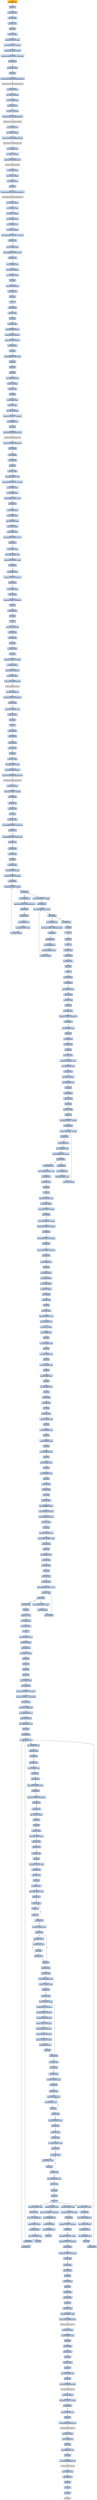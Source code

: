 digraph G {
node[shape=rectangle,style=filled,fillcolor=lightsteelblue,color=lightsteelblue]
bgcolor="transparent"
a0x00408a80movl_edi_edi[label="start\nmovl %edi, %edi",color="lightgrey",fillcolor="orange"];
a0x00408a82pushl_ebp[label="0x00408a82\npushl %ebp"];
a0x00408a83movl_esp_ebp[label="0x00408a83\nmovl %esp, %ebp"];
a0x00408a85call_0x00413090[label="0x00408a85\ncall 0x00413090"];
a0x00413090movl_edi_edi[label="0x00413090\nmovl %edi, %edi"];
a0x00413092pushl_ebp[label="0x00413092\npushl %ebp"];
a0x00413093movl_esp_ebp[label="0x00413093\nmovl %esp, %ebp"];
a0x00413095subl_0x18UINT8_esp[label="0x00413095\nsubl $0x18<UINT8>, %esp"];
a0x00413098movl_0x0UINT32__8ebp_[label="0x00413098\nmovl $0x0<UINT32>, -8(%ebp)"];
a0x0041309fmovl_0x0UINT32__4ebp_[label="0x0041309f\nmovl $0x0<UINT32>, -4(%ebp)"];
a0x004130a6cmpl_0xbb40e64eUINT32_0x0045ea3c[label="0x004130a6\ncmpl $0xbb40e64e<UINT32>, 0x0045ea3c"];
a0x004130b0je_0x004130d1[label="0x004130b0\nje 0x004130d1"];
a0x004130d1leal__8ebp__edx[label="0x004130d1\nleal -8(%ebp), %edx"];
a0x004130d4pushl_edx[label="0x004130d4\npushl %edx"];
a0x004130d5call_GetSystemTimeAsFileTime_kernel32_dll[label="0x004130d5\ncall GetSystemTimeAsFileTime@kernel32.dll"];
GetSystemTimeAsFileTime_kernel32_dll[label="GetSystemTimeAsFileTime@kernel32.dll",color="lightgrey",fillcolor="lightgrey"];
a0x004130dbmovl__8ebp__eax[label="0x004130db\nmovl -8(%ebp), %eax"];
a0x004130demovl_eax__12ebp_[label="0x004130de\nmovl %eax, -12(%ebp)"];
a0x004130e1movl__12ebp__ecx[label="0x004130e1\nmovl -12(%ebp), %ecx"];
a0x004130e4xorl__4ebp__ecx[label="0x004130e4\nxorl -4(%ebp), %ecx"];
a0x004130e7movl_ecx__12ebp_[label="0x004130e7\nmovl %ecx, -12(%ebp)"];
a0x004130eacall_GetCurrentProcessId_kernel32_dll[label="0x004130ea\ncall GetCurrentProcessId@kernel32.dll"];
GetCurrentProcessId_kernel32_dll[label="GetCurrentProcessId@kernel32.dll",color="lightgrey",fillcolor="lightgrey"];
a0x004130f0xorl__12ebp__eax[label="0x004130f0\nxorl -12(%ebp), %eax"];
a0x004130f3movl_eax__12ebp_[label="0x004130f3\nmovl %eax, -12(%ebp)"];
a0x004130f6call_GetCurrentThreadId_kernel32_dll[label="0x004130f6\ncall GetCurrentThreadId@kernel32.dll"];
GetCurrentThreadId_kernel32_dll[label="GetCurrentThreadId@kernel32.dll",color="lightgrey",fillcolor="lightgrey"];
a0x004130fcxorl__12ebp__eax[label="0x004130fc\nxorl -12(%ebp), %eax"];
a0x004130ffmovl_eax__12ebp_[label="0x004130ff\nmovl %eax, -12(%ebp)"];
a0x00413102call_GetTickCount_kernel32_dll[label="0x00413102\ncall GetTickCount@kernel32.dll"];
GetTickCount_kernel32_dll[label="GetTickCount@kernel32.dll",color="lightgrey",fillcolor="lightgrey"];
a0x00413108xorl__12ebp__eax[label="0x00413108\nxorl -12(%ebp), %eax"];
a0x0041310bmovl_eax__12ebp_[label="0x0041310b\nmovl %eax, -12(%ebp)"];
a0x0041310eleal__24ebp__edx[label="0x0041310e\nleal -24(%ebp), %edx"];
a0x00413111pushl_edx[label="0x00413111\npushl %edx"];
a0x00413112call_QueryPerformanceCounter_kernel32_dll[label="0x00413112\ncall QueryPerformanceCounter@kernel32.dll"];
QueryPerformanceCounter_kernel32_dll[label="QueryPerformanceCounter@kernel32.dll",color="lightgrey",fillcolor="lightgrey"];
a0x00413118movl__12ebp__eax[label="0x00413118\nmovl -12(%ebp), %eax"];
a0x0041311bxorl__24ebp__eax[label="0x0041311b\nxorl -24(%ebp), %eax"];
a0x0041311emovl_eax__12ebp_[label="0x0041311e\nmovl %eax, -12(%ebp)"];
a0x00413121movl__12ebp__ecx[label="0x00413121\nmovl -12(%ebp), %ecx"];
a0x00413124xorl__20ebp__ecx[label="0x00413124\nxorl -20(%ebp), %ecx"];
a0x00413127movl_ecx__12ebp_[label="0x00413127\nmovl %ecx, -12(%ebp)"];
a0x0041312acmpl_0xbb40e64eUINT32__12ebp_[label="0x0041312a\ncmpl $0xbb40e64e<UINT32>, -12(%ebp)"];
a0x00413131jne_0x0041313c[label="0x00413131\njne 0x0041313c"];
a0x0041313cmovl__12ebp__edx[label="0x0041313c\nmovl -12(%ebp), %edx"];
a0x0041313fandl_0xffff0000UINT32_edx[label="0x0041313f\nandl $0xffff0000<UINT32>, %edx"];
a0x00413145jne_0x00413158[label="0x00413145\njne 0x00413158"];
a0x00413158movl__12ebp__ecx[label="0x00413158\nmovl -12(%ebp), %ecx"];
a0x0041315bmovl_ecx_0x0045ea3c[label="0x0041315b\nmovl %ecx, 0x0045ea3c"];
a0x00413161movl__12ebp__edx[label="0x00413161\nmovl -12(%ebp), %edx"];
a0x00413164notl_edx[label="0x00413164\nnotl %edx"];
a0x00413166movl_edx_0x0045ea40[label="0x00413166\nmovl %edx, 0x0045ea40"];
a0x0041316cmovl_ebp_esp[label="0x0041316c\nmovl %ebp, %esp"];
a0x0041316epopl_ebp[label="0x0041316e\npopl %ebp"];
a0x0041316fret[label="0x0041316f\nret"];
a0x00408a8acall_0x00408aa0[label="0x00408a8a\ncall 0x00408aa0"];
a0x00408aa0movl_edi_edi[label="0x00408aa0\nmovl %edi, %edi"];
a0x00408aa2pushl_ebp[label="0x00408aa2\npushl %ebp"];
a0x00408aa3movl_esp_ebp[label="0x00408aa3\nmovl %esp, %ebp"];
a0x00408aa5pushl_0xfffffffeUINT8[label="0x00408aa5\npushl $0xfffffffe<UINT8>"];
a0x00408aa7pushl_0x45c9d8UINT32[label="0x00408aa7\npushl $0x45c9d8<UINT32>"];
a0x00408aacpushl_0x40e1a0UINT32[label="0x00408aac\npushl $0x40e1a0<UINT32>"];
a0x00408ab1movl_fs_0_eax[label="0x00408ab1\nmovl %fs:0, %eax"];
a0x00408ab7pushl_eax[label="0x00408ab7\npushl %eax"];
a0x00408ab8addl_0xffffff98UINT8_esp[label="0x00408ab8\naddl $0xffffff98<UINT8>, %esp"];
a0x00408abbpushl_ebx[label="0x00408abb\npushl %ebx"];
a0x00408abcpushl_esi[label="0x00408abc\npushl %esi"];
a0x00408abdpushl_edi[label="0x00408abd\npushl %edi"];
a0x00408abemovl_0x0045ea3c_eax[label="0x00408abe\nmovl 0x0045ea3c, %eax"];
a0x00408ac3xorl_eax__8ebp_[label="0x00408ac3\nxorl %eax, -8(%ebp)"];
a0x00408ac6xorl_ebp_eax[label="0x00408ac6\nxorl %ebp, %eax"];
a0x00408ac8pushl_eax[label="0x00408ac8\npushl %eax"];
a0x00408ac9leal__16ebp__eax[label="0x00408ac9\nleal -16(%ebp), %eax"];
a0x00408accmovl_eax_fs_0[label="0x00408acc\nmovl %eax, %fs:0"];
a0x00408ad2movl_esp__24ebp_[label="0x00408ad2\nmovl %esp, -24(%ebp)"];
a0x00408ad5movl_0x0UINT32__112ebp_[label="0x00408ad5\nmovl $0x0<UINT32>, -112(%ebp)"];
a0x00408adcleal__96ebp__eax[label="0x00408adc\nleal -96(%ebp), %eax"];
a0x00408adfpushl_eax[label="0x00408adf\npushl %eax"];
a0x00408ae0call_GetStartupInfoW_kernel32_dll[label="0x00408ae0\ncall GetStartupInfoW@kernel32.dll"];
GetStartupInfoW_kernel32_dll[label="GetStartupInfoW@kernel32.dll",color="lightgrey",fillcolor="lightgrey"];
a0x00408ae6cmpl_0x0UINT8_0x00462248[label="0x00408ae6\ncmpl $0x0<UINT8>, 0x00462248"];
a0x00408aedjne_0x00408afd[label="0x00408aed\njne 0x00408afd"];
a0x00408afdcall_0x00408c90[label="0x00408afd\ncall 0x00408c90"];
a0x00408c90movl_edi_edi[label="0x00408c90\nmovl %edi, %edi"];
a0x00408c92pushl_ebp[label="0x00408c92\npushl %ebp"];
a0x00408c93movl_esp_ebp[label="0x00408c93\nmovl %esp, %ebp"];
a0x00408c95subl_0x8UINT8_esp[label="0x00408c95\nsubl $0x8<UINT8>, %esp"];
a0x00408c98movl_0x400000UINT32__4ebp_[label="0x00408c98\nmovl $0x400000<UINT32>, -4(%ebp)"];
a0x00408c9fmovl__4ebp__eax[label="0x00408c9f\nmovl -4(%ebp), %eax"];
a0x00408ca2movzwl_eax__ecx[label="0x00408ca2\nmovzwl (%eax), %ecx"];
a0x00408ca5cmpl_0x5a4dUINT32_ecx[label="0x00408ca5\ncmpl $0x5a4d<UINT32>, %ecx"];
a0x00408cabje_0x00408cb1[label="0x00408cab\nje 0x00408cb1"];
a0x00408cb1movl__4ebp__edx[label="0x00408cb1\nmovl -4(%ebp), %edx"];
a0x00408cb4movl__4ebp__eax[label="0x00408cb4\nmovl -4(%ebp), %eax"];
a0x00408cb7addl_0x3cedx__eax[label="0x00408cb7\naddl 0x3c(%edx), %eax"];
a0x00408cbamovl_eax__8ebp_[label="0x00408cba\nmovl %eax, -8(%ebp)"];
a0x00408cbdmovl__8ebp__ecx[label="0x00408cbd\nmovl -8(%ebp), %ecx"];
a0x00408cc0cmpl_0x4550UINT32_ecx_[label="0x00408cc0\ncmpl $0x4550<UINT32>, (%ecx)"];
a0x00408cc6je_0x00408ccc[label="0x00408cc6\nje 0x00408ccc"];
a0x00408cccmovl__8ebp__edx[label="0x00408ccc\nmovl -8(%ebp), %edx"];
a0x00408ccfmovzwl_0x18edx__eax[label="0x00408ccf\nmovzwl 0x18(%edx), %eax"];
a0x00408cd3cmpl_0x10bUINT32_eax[label="0x00408cd3\ncmpl $0x10b<UINT32>, %eax"];
a0x00408cd8je_0x00408cde[label="0x00408cd8\nje 0x00408cde"];
a0x00408cdemovl__8ebp__ecx[label="0x00408cde\nmovl -8(%ebp), %ecx"];
a0x00408ce1cmpl_0xeUINT8_0x74ecx_[label="0x00408ce1\ncmpl $0xe<UINT8>, 0x74(%ecx)"];
a0x00408ce5ja_0x00408ceb[label="0x00408ce5\nja 0x00408ceb"];
a0x00408cebmovl__8ebp__edx[label="0x00408ceb\nmovl -8(%ebp), %edx"];
a0x00408ceexorl_eax_eax[label="0x00408cee\nxorl %eax, %eax"];
a0x00408cf0cmpl_0x0UINT8_0xe8edx_[label="0x00408cf0\ncmpl $0x0<UINT8>, 0xe8(%edx)"];
a0x00408cf7setne_al[label="0x00408cf7\nsetne %al"];
a0x00408cfamovl_ebp_esp[label="0x00408cfa\nmovl %ebp, %esp"];
a0x00408cfcpopl_ebp[label="0x00408cfc\npopl %ebp"];
a0x00408cfdret[label="0x00408cfd\nret"];
a0x00408b02movl_eax__108ebp_[label="0x00408b02\nmovl %eax, -108(%ebp)"];
a0x00408b05call_0x004140b0[label="0x00408b05\ncall 0x004140b0"];
a0x004140b0movl_edi_edi[label="0x004140b0\nmovl %edi, %edi"];
a0x004140b2pushl_ebp[label="0x004140b2\npushl %ebp"];
a0x004140b3movl_esp_ebp[label="0x004140b3\nmovl %esp, %ebp"];
a0x004140b5pushl_ecx[label="0x004140b5\npushl %ecx"];
a0x004140b6movl_0x2UINT32__4ebp_[label="0x004140b6\nmovl $0x2<UINT32>, -4(%ebp)"];
a0x004140bdpushl_0x0UINT8[label="0x004140bd\npushl $0x0<UINT8>"];
a0x004140bfpushl_0x1000UINT32[label="0x004140bf\npushl $0x1000<UINT32>"];
a0x004140c4pushl_0x0UINT8[label="0x004140c4\npushl $0x0<UINT8>"];
a0x004140c6call_HeapCreate_kernel32_dll[label="0x004140c6\ncall HeapCreate@kernel32.dll"];
HeapCreate_kernel32_dll[label="HeapCreate@kernel32.dll",color="lightgrey",fillcolor="lightgrey"];
a0x004140ccmovl_eax_0x00460cc0[label="0x004140cc\nmovl %eax, 0x00460cc0"];
a0x004140d1cmpl_0x0UINT8_0x00460cc0[label="0x004140d1\ncmpl $0x0<UINT8>, 0x00460cc0"];
a0x004140d8jne_0x004140de[label="0x004140d8\njne 0x004140de"];
a0x004140demovl_0x1UINT32_eax[label="0x004140de\nmovl $0x1<UINT32>, %eax"];
a0x004140e3movl_ebp_esp[label="0x004140e3\nmovl %ebp, %esp"];
a0x004140e5popl_ebp[label="0x004140e5\npopl %ebp"];
a0x004140e6ret[label="0x004140e6\nret"];
a0x00408b0atestl_eax_eax[label="0x00408b0a\ntestl %eax, %eax"];
a0x00408b0cjne_0x00408b18[label="0x00408b0c\njne 0x00408b18"];
a0x00408b18call_0x0040a500[label="0x00408b18\ncall 0x0040a500"];
a0x0040a500movl_edi_edi[label="0x0040a500\nmovl %edi, %edi"];
a0x0040a502pushl_ebp[label="0x0040a502\npushl %ebp"];
a0x0040a503movl_esp_ebp[label="0x0040a503\nmovl %esp, %ebp"];
a0x0040a505subl_0x8UINT8_esp[label="0x0040a505\nsubl $0x8<UINT8>, %esp"];
a0x0040a508pushl_0x452898UINT32[label="0x0040a508\npushl $0x452898<UINT32>"];
a0x0040a50dcall_GetModuleHandleW_kernel32_dll[label="0x0040a50d\ncall GetModuleHandleW@kernel32.dll"];
GetModuleHandleW_kernel32_dll[label="GetModuleHandleW@kernel32.dll",color="lightgrey",fillcolor="lightgrey"];
a0x0040a513movl_eax__4ebp_[label="0x0040a513\nmovl %eax, -4(%ebp)"];
a0x0040a516cmpl_0x0UINT8__4ebp_[label="0x0040a516\ncmpl $0x0<UINT8>, -4(%ebp)"];
a0x0040a51ajne_0x0040a528[label="0x0040a51a\njne 0x0040a528"];
a0x0040a51ccall_0x0040a700[label="0x0040a51c\ncall 0x0040a700"];
a0x0040a700movl_edi_edi[label="0x0040a700\nmovl %edi, %edi"];
a0x0040a702pushl_ebp[label="0x0040a702\npushl %ebp"];
a0x0040a703movl_esp_ebp[label="0x0040a703\nmovl %esp, %ebp"];
a0x0040a705cmpl_0xffffffffUINT8_0x0045ea20[label="0x0040a705\ncmpl $0xffffffff<UINT8>, 0x0045ea20"];
a0x0040a70cje_0x0040a72d[label="0x0040a70c\nje 0x0040a72d"];
a0x0040a72dcmpl_0xffffffffUINT8_0x0045ea24[label="0x0040a72d\ncmpl $0xffffffff<UINT8>, 0x0045ea24"];
a0x0040a734je_0x0040a74d[label="0x0040a734\nje 0x0040a74d"];
a0x0040a74dcall_0x0040e450[label="0x0040a74d\ncall 0x0040e450"];
a0x0040e450movl_edi_edi[label="0x0040e450\nmovl %edi, %edi"];
a0x0040e452pushl_ebp[label="0x0040e452\npushl %ebp"];
a0x0040e453movl_esp_ebp[label="0x0040e453\nmovl %esp, %ebp"];
a0x0040e455subl_0xcUINT8_esp[label="0x0040e455\nsubl $0xc<UINT8>, %esp"];
a0x0040e458movl_0x0UINT32__4ebp_[label="0x0040e458\nmovl $0x0<UINT32>, -4(%ebp)"];
a0x0040e45fjmp_0x0040e46a[label="0x0040e45f\njmp 0x0040e46a"];
a0x0040e46acmpl_0x24UINT8__4ebp_[label="0x0040e46a\ncmpl $0x24<UINT8>, -4(%ebp)"];
a0x0040e46ejnl_0x0040e4bf[label="0x0040e46e\njnl 0x0040e4bf"];
a0x0040e470movl__4ebp__ecx[label="0x0040e470\nmovl -4(%ebp), %ecx"];
a0x0040e473cmpl_0x0UINT8_0x45ea48ecx8_[label="0x0040e473\ncmpl $0x0<UINT8>, 0x45ea48(,%ecx,8)"];
a0x0040e47bje_0x0040e4bd[label="0x0040e47b\nje 0x0040e4bd"];
a0x0040e4bdjmp_0x0040e461[label="0x0040e4bd\njmp 0x0040e461"];
a0x0040e461movl__4ebp__eax[label="0x0040e461\nmovl -4(%ebp), %eax"];
a0x0040e464addl_0x1UINT8_eax[label="0x0040e464\naddl $0x1<UINT8>, %eax"];
a0x0040e467movl_eax__4ebp_[label="0x0040e467\nmovl %eax, -4(%ebp)"];
a0x0040e4bfmovl_0x0UINT32__4ebp_[label="0x0040e4bf\nmovl $0x0<UINT32>, -4(%ebp)"];
a0x0040e4c6jmp_0x0040e4d1[label="0x0040e4c6\njmp 0x0040e4d1"];
a0x0040e4d1cmpl_0x24UINT8__4ebp_[label="0x0040e4d1\ncmpl $0x24<UINT8>, -4(%ebp)"];
a0x0040e4d5jnl_0x0040e50a[label="0x0040e4d5\njnl 0x0040e50a"];
a0x0040e4d7movl__4ebp__eax[label="0x0040e4d7\nmovl -4(%ebp), %eax"];
a0x0040e4dacmpl_0x0UINT8_0x45ea48eax8_[label="0x0040e4da\ncmpl $0x0<UINT8>, 0x45ea48(,%eax,8)"];
a0x0040e4e2je_0x0040e508[label="0x0040e4e2\nje 0x0040e508"];
a0x0040e508jmp_0x0040e4c8[label="0x0040e508\njmp 0x0040e4c8"];
a0x0040e4c8movl__4ebp__edx[label="0x0040e4c8\nmovl -4(%ebp), %edx"];
a0x0040e4cbaddl_0x1UINT8_edx[label="0x0040e4cb\naddl $0x1<UINT8>, %edx"];
a0x0040e4cemovl_edx__4ebp_[label="0x0040e4ce\nmovl %edx, -4(%ebp)"];
a0x0040e50amovl_ebp_esp[label="0x0040e50a\nmovl %ebp, %esp"];
a0x0040e50cpopl_ebp[label="0x0040e50c\npopl %ebp"];
a0x0040e50dret[label="0x0040e50d\nret"];
a0x0040a752popl_ebp[label="0x0040a752\npopl %ebp"];
a0x0040a753ret[label="0x0040a753\nret"];
a0x0040a521xorl_eax_eax[label="0x0040a521\nxorl %eax, %eax"];
a0x0040a523jmp_0x0040a6f8[label="0x0040a523\njmp 0x0040a6f8"];
a0x0040a6f8movl_ebp_esp[label="0x0040a6f8\nmovl %ebp, %esp"];
a0x0040a6fapopl_ebp[label="0x0040a6fa\npopl %ebp"];
a0x0040a6fbret[label="0x0040a6fb\nret"];
a0x00408b1dtestl_eax_eax[label="0x00408b1d\ntestl %eax, %eax"];
a0x00408b1fjne_0x00408b2b[label="0x00408b1f\njne 0x00408b2b"];
a0x00408b21pushl_0x10UINT8[label="0x00408b21\npushl $0x10<UINT8>"];
a0x00408b23call_0x00408c60[label="0x00408b23\ncall 0x00408c60"];
a0x00408c60movl_edi_edi[label="0x00408c60\nmovl %edi, %edi"];
a0x00408c62pushl_ebp[label="0x00408c62\npushl %ebp"];
a0x00408c63movl_esp_ebp[label="0x00408c63\nmovl %esp, %ebp"];
a0x00408c65cmpl_0x1UINT8_0x00460310[label="0x00408c65\ncmpl $0x1<UINT8>, 0x00460310"];
a0x00408c6cjne_0x00408c73[label="0x00408c6c\njne 0x00408c73"];
a0x00408c73movl_0x8ebp__eax[label="0x00408c73\nmovl 0x8(%ebp), %eax"];
a0x00408c76pushl_eax[label="0x00408c76\npushl %eax"];
a0x00408c77call_0x00409290[label="0x00408c77\ncall 0x00409290"];
a0x00409290movl_edi_edi[label="0x00409290\nmovl %edi, %edi"];
a0x00409292pushl_ebp[label="0x00409292\npushl %ebp"];
a0x00409293movl_esp_ebp[label="0x00409293\nmovl %esp, %ebp"];
a0x00409295subl_0x220UINT32_esp[label="0x00409295\nsubl $0x220<UINT32>, %esp"];
a0x0040929bmovl_0x0045ea3c_eax[label="0x0040929b\nmovl 0x0045ea3c, %eax"];
a0x004092a0xorl_ebp_eax[label="0x004092a0\nxorl %ebp, %eax"];
a0x004092a2movl_eax__24ebp_[label="0x004092a2\nmovl %eax, -24(%ebp)"];
a0x004092a5movl_0x8ebp__eax[label="0x004092a5\nmovl 0x8(%ebp), %eax"];
a0x004092a8pushl_eax[label="0x004092a8\npushl %eax"];
a0x004092a9call_0x00409240[label="0x004092a9\ncall 0x00409240"];
a0x00409240movl_edi_edi[label="0x00409240\nmovl %edi, %edi"];
a0x00409242pushl_ebp[label="0x00409242\npushl %ebp"];
a0x00409243movl_esp_ebp[label="0x00409243\nmovl %esp, %ebp"];
a0x00409245pushl_ecx[label="0x00409245\npushl %ecx"];
a0x00409246movl_0x0UINT32__4ebp_[label="0x00409246\nmovl $0x0<UINT32>, -4(%ebp)"];
a0x0040924djmp_0x00409258[label="0x0040924d\njmp 0x00409258"];
a0x00409258cmpl_0x16UINT8__4ebp_[label="0x00409258\ncmpl $0x16<UINT8>, -4(%ebp)"];
a0x0040925cjae_0x0040927b[label="0x0040925c\njae 0x0040927b"];
a0x0040925emovl__4ebp__ecx[label="0x0040925e\nmovl -4(%ebp), %ecx"];
a0x00409261movl_0x8ebp__edx[label="0x00409261\nmovl 0x8(%ebp), %edx"];
a0x00409264cmpl_0x452368ecx8__edx[label="0x00409264\ncmpl 0x452368(,%ecx,8), %edx"];
a0x0040926bjne_0x00409279[label="0x0040926b\njne 0x00409279"];
a0x00409279jmp_0x0040924f[label="0x00409279\njmp 0x0040924f"];
a0x0040924fmovl__4ebp__eax[label="0x0040924f\nmovl -4(%ebp), %eax"];
a0x00409252addl_0x1UINT8_eax[label="0x00409252\naddl $0x1<UINT8>, %eax"];
a0x00409255movl_eax__4ebp_[label="0x00409255\nmovl %eax, -4(%ebp)"];
a0x0040926dmovl__4ebp__eax[label="0x0040926d\nmovl -4(%ebp), %eax"];
a0x00409270movl_0x45236ceax8__eax[label="0x00409270\nmovl 0x45236c(,%eax,8), %eax"];
a0x00409277jmp_0x0040927d[label="0x00409277\njmp 0x0040927d"];
a0x0040927dmovl_ebp_esp[label="0x0040927d\nmovl %ebp, %esp"];
a0x0040927fpopl_ebp[label="0x0040927f\npopl %ebp"];
a0x00409280ret[label="0x00409280\nret"];
a0x004092aeaddl_0x4UINT8_esp[label="0x004092ae\naddl $0x4<UINT8>, %esp"];
a0x004092b1movl_eax__4ebp_[label="0x004092b1\nmovl %eax, -4(%ebp)"];
a0x004092b4cmpl_0x0UINT8__4ebp_[label="0x004092b4\ncmpl $0x0<UINT8>, -4(%ebp)"];
a0x004092b8je_0x004095b3[label="0x004092b8\nje 0x004095b3"];
a0x004092bemovl_0x0UINT32__8ebp_[label="0x004092be\nmovl $0x0<UINT32>, -8(%ebp)"];
a0x004092c5cmpl_0xfcUINT32_0x8ebp_[label="0x004092c5\ncmpl $0xfc<UINT32>, 0x8(%ebp)"];
a0x004092ccje_0x0040931c[label="0x004092cc\nje 0x0040931c"];
a0x004092cecmpl_0xffUINT32_0x8ebp_[label="0x004092ce\ncmpl $0xff<UINT32>, 0x8(%ebp)"];
a0x004092d5je_0x0040931c[label="0x004092d5\nje 0x0040931c"];
a0x004092d7cmpl_0x1eUINT8_0x8ebp_[label="0x004092d7\ncmpl $0x1e<UINT8>, 0x8(%ebp)"];
a0x004092dbje_0x0040931c[label="0x004092db\nje 0x0040931c"];
a0x004092ddmovl__4ebp__ecx[label="0x004092dd\nmovl -4(%ebp), %ecx"];
a0x004092e0pushl_ecx[label="0x004092e0\npushl %ecx"];
a0x004092e1pushl_0x0UINT8[label="0x004092e1\npushl $0x0<UINT8>"];
a0x004092e3pushl_0x0UINT8[label="0x004092e3\npushl $0x0<UINT8>"];
a0x004092e5pushl_0x0UINT8[label="0x004092e5\npushl $0x0<UINT8>"];
a0x004092e7pushl_0x1UINT8[label="0x004092e7\npushl $0x1<UINT8>"];
a0x004092e9call_0x0040ff20[label="0x004092e9\ncall 0x0040ff20"];
a0x0040ff20movl_edi_edi[label="0x0040ff20\nmovl %edi, %edi"];
a0x0040ff22pushl_ebp[label="0x0040ff22\npushl %ebp"];
a0x0040ff23movl_esp_ebp[label="0x0040ff23\nmovl %esp, %ebp"];
a0x0040ff25subl_0x8UINT8_esp[label="0x0040ff25\nsubl $0x8<UINT8>, %esp"];
a0x0040ff28leal_0x1cebp__eax[label="0x0040ff28\nleal 0x1c(%ebp), %eax"];
a0x0040ff2bmovl_eax__4ebp_[label="0x0040ff2b\nmovl %eax, -4(%ebp)"];
a0x0040ff2emovl__4ebp__ecx[label="0x0040ff2e\nmovl -4(%ebp), %ecx"];
a0x0040ff31pushl_ecx[label="0x0040ff31\npushl %ecx"];
a0x0040ff32movl_0x18ebp__edx[label="0x0040ff32\nmovl 0x18(%ebp), %edx"];
a0x0040ff35pushl_edx[label="0x0040ff35\npushl %edx"];
a0x0040ff36movl_0x14ebp__eax[label="0x0040ff36\nmovl 0x14(%ebp), %eax"];
a0x0040ff39pushl_eax[label="0x0040ff39\npushl %eax"];
a0x0040ff3amovl_0x10ebp__ecx[label="0x0040ff3a\nmovl 0x10(%ebp), %ecx"];
a0x0040ff3dpushl_ecx[label="0x0040ff3d\npushl %ecx"];
a0x0040ff3emovl_0xcebp__edx[label="0x0040ff3e\nmovl 0xc(%ebp), %edx"];
a0x0040ff41pushl_edx[label="0x0040ff41\npushl %edx"];
a0x0040ff42movl_0x8ebp__eax[label="0x0040ff42\nmovl 0x8(%ebp), %eax"];
a0x0040ff45pushl_eax[label="0x0040ff45\npushl %eax"];
a0x0040ff46call_0x0040ff60[label="0x0040ff46\ncall 0x0040ff60"];
a0x0040ff60movl_edi_edi[label="0x0040ff60\nmovl %edi, %edi"];
a0x0040ff62pushl_ebp[label="0x0040ff62\npushl %ebp"];
a0x0040ff63movl_esp_ebp[label="0x0040ff63\nmovl %esp, %ebp"];
a0x0040ff65movl_0x1cebp__eax[label="0x0040ff65\nmovl 0x1c(%ebp), %eax"];
a0x0040ff68pushl_eax[label="0x0040ff68\npushl %eax"];
a0x0040ff69movl_0x18ebp__ecx[label="0x0040ff69\nmovl 0x18(%ebp), %ecx"];
a0x0040ff6cpushl_ecx[label="0x0040ff6c\npushl %ecx"];
a0x0040ff6dmovl_0x14ebp__edx[label="0x0040ff6d\nmovl 0x14(%ebp), %edx"];
a0x0040ff70pushl_edx[label="0x0040ff70\npushl %edx"];
a0x0040ff71movl_0x10ebp__eax[label="0x0040ff71\nmovl 0x10(%ebp), %eax"];
a0x0040ff74pushl_eax[label="0x0040ff74\npushl %eax"];
a0x0040ff75movl_0xcebp__ecx[label="0x0040ff75\nmovl 0xc(%ebp), %ecx"];
a0x0040ff78pushl_ecx[label="0x0040ff78\npushl %ecx"];
a0x0040ff79movl_0x8ebp__edx[label="0x0040ff79\nmovl 0x8(%ebp), %edx"];
a0x0040ff7cpushl_edx[label="0x0040ff7c\npushl %edx"];
a0x0040ff7dcall_0x00418430[label="0x0040ff7d\ncall 0x00418430"];
a0x00418430movl_edi_edi[label="0x00418430\nmovl %edi, %edi"];
a0x00418432pushl_ebp[label="0x00418432\npushl %ebp"];
a0x00418433movl_esp_ebp[label="0x00418433\nmovl %esp, %ebp"];
a0x00418435pushl_0xfffffffeUINT8[label="0x00418435\npushl $0xfffffffe<UINT8>"];
a0x00418437pushl_0x45ce70UINT32[label="0x00418437\npushl $0x45ce70<UINT32>"];
a0x0041843cpushl_0x40e1a0UINT32[label="0x0041843c\npushl $0x40e1a0<UINT32>"];
a0x00418441movl_fs_0_eax[label="0x00418441\nmovl %fs:0, %eax"];
a0x00418447pushl_eax[label="0x00418447\npushl %eax"];
a0x00418448subl_0x8UINT8_esp[label="0x00418448\nsubl $0x8<UINT8>, %esp"];
a0x0041844bmovl_0x805cUINT32_eax[label="0x0041844b\nmovl $0x805c<UINT32>, %eax"];
a0x00418450call_0x004192e0[label="0x00418450\ncall 0x004192e0"];
a0x004192e0pushl_ecx[label="0x004192e0\npushl %ecx"];
a0x004192e1leal_0x4esp__ecx[label="0x004192e1\nleal 0x4(%esp), %ecx"];
a0x004192e5subl_eax_ecx[label="0x004192e5\nsubl %eax, %ecx"];
a0x004192e7sbbl_eax_eax[label="0x004192e7\nsbbl %eax, %eax"];
a0x004192e9notl_eax[label="0x004192e9\nnotl %eax"];
a0x004192ebandl_eax_ecx[label="0x004192eb\nandl %eax, %ecx"];
a0x004192edmovl_esp_eax[label="0x004192ed\nmovl %esp, %eax"];
a0x004192efandl_0xfffff000UINT32_eax[label="0x004192ef\nandl $0xfffff000<UINT32>, %eax"];
a0x004192f4cmpl_eax_ecx[label="0x004192f4\ncmpl %eax, %ecx"];
a0x004192f6jb_0x00419302[label="0x004192f6\njb 0x00419302"];
a0x00419302subl_0x1000UINT32_eax[label="0x00419302\nsubl $0x1000<UINT32>, %eax"];
a0x00419307testl_eax_eax_[label="0x00419307\ntestl %eax, (%eax)"];
a0x00419309jmp_0x004192f4[label="0x00419309\njmp 0x004192f4"];
a0x004192f8movl_ecx_eax[label="0x004192f8\nmovl %ecx, %eax"];
a0x004192fapopl_ecx[label="0x004192fa\npopl %ecx"];
a0x004192fbxchgl_eax_esp[label="0x004192fb\nxchgl %eax, %esp"];
a0x004192fcmovl_eax__eax[label="0x004192fc\nmovl (%eax), %eax"];
a0x004192femovl_eax_esp_[label="0x004192fe\nmovl %eax, (%esp)"];
a0x00419301ret[label="0x00419301\nret"];
a0x00418455movl_0x0045ea3c_eax[label="0x00418455\nmovl 0x0045ea3c, %eax"];
a0x0041845axorl_eax__8ebp_[label="0x0041845a\nxorl %eax, -8(%ebp)"];
a0x0041845dxorl_ebp_eax[label="0x0041845d\nxorl %ebp, %eax"];
a0x0041845fmovl_eax__28ebp_[label="0x0041845f\nmovl %eax, -28(%ebp)"];
a0x00418462pushl_ebx[label="0x00418462\npushl %ebx"];
a0x00418463pushl_esi[label="0x00418463\npushl %esi"];
a0x00418464pushl_edi[label="0x00418464\npushl %edi"];
a0x00418465pushl_eax[label="0x00418465\npushl %eax"];
a0x00418466leal__16ebp__eax[label="0x00418466\nleal -16(%ebp), %eax"];
a0x00418469movl_eax_fs_0[label="0x00418469\nmovl %eax, %fs:0"];
a0x0041846fmovl_0x0UINT32__4132ebp_[label="0x0041846f\nmovl $0x0<UINT32>, -4132(%ebp)"];
a0x00418479movl_0x0UINT32__12332ebp_[label="0x00418479\nmovl $0x0<UINT32>, -12332(%ebp)"];
a0x00418483xorl_eax_eax[label="0x00418483\nxorl %eax, %eax"];
a0x00418485movw_ax__20528ebp_[label="0x00418485\nmovw %ax, -20528(%ebp)"];
a0x0041848cpushl_0x1ffeUINT32[label="0x0041848c\npushl $0x1ffe<UINT32>"];
a0x00418491pushl_0x0UINT8[label="0x00418491\npushl $0x0<UINT8>"];
a0x00418493leal__20526ebp__ecx[label="0x00418493\nleal -20526(%ebp), %ecx"];
a0x00418499pushl_ecx[label="0x00418499\npushl %ecx"];
a0x0041849acall_0x00408780[label="0x0041849a\ncall 0x00408780"];
a0x00408780movl_0xcesp__edx[label="0x00408780\nmovl 0xc(%esp), %edx"];
a0x00408784movl_0x4esp__ecx[label="0x00408784\nmovl 0x4(%esp), %ecx"];
a0x00408788testl_edx_edx[label="0x00408788\ntestl %edx, %edx"];
a0x0040878aje_0x004087f5[label="0x0040878a\nje 0x004087f5"];
a0x0040878cxorl_eax_eax[label="0x0040878c\nxorl %eax, %eax"];
a0x0040878emovb_0x8esp__al[label="0x0040878e\nmovb 0x8(%esp), %al"];
a0x00408792testb_al_al[label="0x00408792\ntestb %al, %al"];
a0x00408794jne_0x004087ac[label="0x00408794\njne 0x004087ac"];
a0x00408796cmpl_0x80UINT32_edx[label="0x00408796\ncmpl $0x80<UINT32>, %edx"];
a0x0040879cjb_0x004087ac[label="0x0040879c\njb 0x004087ac"];
a0x0040879ecmpl_0x0UINT8_0x00462240[label="0x0040879e\ncmpl $0x0<UINT8>, 0x00462240"];
a0x004087a5je_0x004087ac[label="0x004087a5\nje 0x004087ac"];
a0x004087a7jmp_0x00411b90[label="0x004087a7\njmp 0x00411b90"];
a0x00411b90pxor_xmm0_xmm0[label="0x00411b90\npxor %xmm0, %xmm0"];
a0x00411b94pushl_ecx[label="0x00411b94\npushl %ecx"];
a0x00411b95pushl_ebx[label="0x00411b95\npushl %ebx"];
a0x00411b96movl_ecx_eax[label="0x00411b96\nmovl %ecx, %eax"];
a0x00411b98andl_0xfUINT8_eax[label="0x00411b98\nandl $0xf<UINT8>, %eax"];
a0x00411b9btestl_eax_eax[label="0x00411b9b\ntestl %eax, %eax"];
a0x00411b9djne_0x00411c1e[label="0x00411b9d\njne 0x00411c1e"];
a0x00411c1emovl_eax_ebx[label="0x00411c1e\nmovl %eax, %ebx"];
a0x00411c20negl_ebx[label="0x00411c20\nnegl %ebx"];
a0x00411c22addl_0x10UINT8_ebx[label="0x00411c22\naddl $0x10<UINT8>, %ebx"];
a0x00411c25subl_ebx_edx[label="0x00411c25\nsubl %ebx, %edx"];
a0x00411c27xorl_eax_eax[label="0x00411c27\nxorl %eax, %eax"];
a0x00411c29pushl_edx[label="0x00411c29\npushl %edx"];
a0x00411c2amovl_ebx_edx[label="0x00411c2a\nmovl %ebx, %edx"];
a0x00411c2candl_0x3UINT8_edx[label="0x00411c2c\nandl $0x3<UINT8>, %edx"];
a0x00411c2fje_0x00411c37[label="0x00411c2f\nje 0x00411c37"];
a0x00411c31movb_al_ecx_[label="0x00411c31\nmovb %al, (%ecx)"];
a0x00411c33incl_ecx[label="0x00411c33\nincl %ecx"];
a0x00411c34decl_edx[label="0x00411c34\ndecl %edx"];
a0x00411c35jne_0x00411c31[label="0x00411c35\njne 0x00411c31"];
a0x00411c37shrl_0x2UINT8_ebx[label="0x00411c37\nshrl $0x2<UINT8>, %ebx"];
a0x00411c3aje_0x00411c44[label="0x00411c3a\nje 0x00411c44"];
a0x00411c3cmovl_eax_ecx_[label="0x00411c3c\nmovl %eax, (%ecx)"];
a0x00411c3eleal_0x4ecx__ecx[label="0x00411c3e\nleal 0x4(%ecx), %ecx"];
a0x00411c41decl_ebx[label="0x00411c41\ndecl %ebx"];
a0x00411c42jne_0x00411c3c[label="0x00411c42\njne 0x00411c3c"];
a0x00411c44popl_edx[label="0x00411c44\npopl %edx"];
a0x00411c45jmp_0x00411b9f[label="0x00411c45\njmp 0x00411b9f"];
a0x00411b9fmovl_edx_eax[label="0x00411b9f\nmovl %edx, %eax"];
a0x00411ba1andl_0x7fUINT8_edx[label="0x00411ba1\nandl $0x7f<UINT8>, %edx"];
a0x00411ba4shrl_0x7UINT8_eax[label="0x00411ba4\nshrl $0x7<UINT8>, %eax"];
a0x00411ba7je_0x00411be0[label="0x00411ba7\nje 0x00411be0"];
a0x00411ba9leal_esp__esp[label="0x00411ba9\nleal (%esp), %esp"];
a0x00411bb0movdqa_xmm0_ecx_[label="0x00411bb0\nmovdqa %xmm0, (%ecx)"];
a0x00411bb4movdqa_xmm0_0x10ecx_[label="0x00411bb4\nmovdqa %xmm0, 0x10(%ecx)"];
a0x00411bb9movdqa_xmm0_0x20ecx_[label="0x00411bb9\nmovdqa %xmm0, 0x20(%ecx)"];
a0x00411bbemovdqa_xmm0_0x30ecx_[label="0x00411bbe\nmovdqa %xmm0, 0x30(%ecx)"];
a0x00411bc3movdqa_xmm0_0x40ecx_[label="0x00411bc3\nmovdqa %xmm0, 0x40(%ecx)"];
a0x00411bc8movdqa_xmm0_0x50ecx_[label="0x00411bc8\nmovdqa %xmm0, 0x50(%ecx)"];
a0x00411bcdmovdqa_xmm0_0x60ecx_[label="0x00411bcd\nmovdqa %xmm0, 0x60(%ecx)"];
a0x00411bd2movdqa_xmm0_0x70ecx_[label="0x00411bd2\nmovdqa %xmm0, 0x70(%ecx)"];
a0x00411bd7leal_0x80ecx__ecx[label="0x00411bd7\nleal 0x80(%ecx), %ecx"];
a0x00411bdddecl_eax[label="0x00411bdd\ndecl %eax"];
a0x00411bdejne_0x00411bb0[label="0x00411bde\njne 0x00411bb0"];
a0x00411be0testl_edx_edx[label="0x00411be0\ntestl %edx, %edx"];
a0x00411be2je_0x00411c1b[label="0x00411be2\nje 0x00411c1b"];
a0x00411be4movl_edx_eax[label="0x00411be4\nmovl %edx, %eax"];
a0x00411be6shrl_0x4UINT8_eax[label="0x00411be6\nshrl $0x4<UINT8>, %eax"];
a0x00411be9je_0x00411bfa[label="0x00411be9\nje 0x00411bfa"];
a0x00411bebjmp_0x00411bf0[label="0x00411beb\njmp 0x00411bf0"];
a0x00411bf0movdqa_xmm0_ecx_[label="0x00411bf0\nmovdqa %xmm0, (%ecx)"];
a0x00411bf4leal_0x10ecx__ecx[label="0x00411bf4\nleal 0x10(%ecx), %ecx"];
a0x00411bf7decl_eax[label="0x00411bf7\ndecl %eax"];
a0x00411bf8jne_0x00411bf0[label="0x00411bf8\njne 0x00411bf0"];
a0x00411bfaandl_0xfUINT8_edx[label="0x00411bfa\nandl $0xf<UINT8>, %edx"];
a0x00411bfdje_0x00411c1b[label="0x00411bfd\nje 0x00411c1b"];
a0x00411bffmovl_edx_eax[label="0x00411bff\nmovl %edx, %eax"];
a0x00411c01xorl_ebx_ebx[label="0x00411c01\nxorl %ebx, %ebx"];
a0x00411c03shrl_0x2UINT8_edx[label="0x00411c03\nshrl $0x2<UINT8>, %edx"];
a0x00411c06je_0x00411c10[label="0x00411c06\nje 0x00411c10"];
a0x00411c08movl_ebx_ecx_[label="0x00411c08\nmovl %ebx, (%ecx)"];
a0x00411c0aleal_0x4ecx__ecx[label="0x00411c0a\nleal 0x4(%ecx), %ecx"];
a0x00411c0ddecl_edx[label="0x00411c0d\ndecl %edx"];
a0x00411c0ejne_0x00411c08[label="0x00411c0e\njne 0x00411c08"];
a0x00411c10andl_0x3UINT8_eax[label="0x00411c10\nandl $0x3<UINT8>, %eax"];
a0x00411c13je_0x00411c1b[label="0x00411c13\nje 0x00411c1b"];
a0x00411c1bpopl_ebx[label="0x00411c1b\npopl %ebx"];
a0x00411c1cpopl_eax[label="0x00411c1c\npopl %eax"];
a0x00411c1dret[label="0x00411c1d\nret"];
a0x0041849faddl_0xcUINT8_esp[label="0x0041849f\naddl $0xc<UINT8>, %esp"];
a0x004184a2xorl_edx_edx[label="0x004184a2\nxorl %edx, %edx"];
a0x004184a4movw_dx__12328ebp_[label="0x004184a4\nmovw %dx, -12328(%ebp)"];
a0x004184abpushl_0x1ffeUINT32[label="0x004184ab\npushl $0x1ffe<UINT32>"];
a0x004184b0pushl_0x0UINT8[label="0x004184b0\npushl $0x0<UINT8>"];
a0x004184b2leal__12326ebp__eax[label="0x004184b2\nleal -12326(%ebp), %eax"];
a0x004184b8pushl_eax[label="0x004184b8\npushl %eax"];
a0x004184b9call_0x00408780[label="0x004184b9\ncall 0x00408780"];
a0x004184beaddl_0xcUINT8_esp[label="0x004184be\naddl $0xc<UINT8>, %esp"];
a0x004184c1movb_0x0UINT8__4128ebp_[label="0x004184c1\nmovb $0x0<UINT8>, -4128(%ebp)"];
a0x004184c8pushl_0xfffUINT32[label="0x004184c8\npushl $0xfff<UINT32>"];
a0x004184cdpushl_0x0UINT8[label="0x004184cd\npushl $0x0<UINT8>"];
a0x004184cfleal__4127ebp__ecx[label="0x004184cf\nleal -4127(%ebp), %ecx"];
a0x004184d5pushl_ecx[label="0x004184d5\npushl %ecx"];
a0x004184d6call_0x00408780[label="0x004184d6\ncall 0x00408780"];
a0x004184dbaddl_0xcUINT8_esp[label="0x004184db\naddl $0xc<UINT8>, %esp"];
a0x004184dexorl_edx_edx[label="0x004184de\nxorl %edx, %edx"];
a0x004184e0movw_dx__28720ebp_[label="0x004184e0\nmovw %dx, -28720(%ebp)"];
a0x004184e7pushl_0x1ffeUINT32[label="0x004184e7\npushl $0x1ffe<UINT32>"];
a0x004184ecpushl_0x0UINT8[label="0x004184ec\npushl $0x0<UINT8>"];
a0x004184eeleal__28718ebp__eax[label="0x004184ee\nleal -28718(%ebp), %eax"];
a0x004184f4pushl_eax[label="0x004184f4\npushl %eax"];
a0x004184f5call_0x00408780[label="0x004184f5\ncall 0x00408780"];
a0x004184faaddl_0xcUINT8_esp[label="0x004184fa\naddl $0xc<UINT8>, %esp"];
a0x004184fdcmpl_0x0UINT8_0x8ebp_[label="0x004184fd\ncmpl $0x0<UINT8>, 0x8(%ebp)"];
a0x00418501jl_0x00418509[label="0x00418501\njl 0x00418509"];
a0x00418503cmpl_0x3UINT8_0x8ebp_[label="0x00418503\ncmpl $0x3<UINT8>, 0x8(%ebp)"];
a0x00418507jl_0x00418511[label="0x00418507\njl 0x00418511"];
a0x00418511movl_0x0UINT32__4ebp_[label="0x00418511\nmovl $0x0<UINT32>, -4(%ebp)"];
a0x00418518cmpl_0x2UINT8_0x8ebp_[label="0x00418518\ncmpl $0x2<UINT8>, 0x8(%ebp)"];
a0x0041851cjne_0x004185d8[label="0x0041851c\njne 0x004185d8"];
a0x004185d8cmpl_0x0UINT8_0x18ebp_[label="0x004185d8\ncmpl $0x0<UINT8>, 0x18(%ebp)"];
a0x004185dcje_0x004186a2[label="0x004185dc\nje 0x004186a2"];
a0x004185e2call_0x0040fb90[label="0x004185e2\ncall 0x0040fb90"];
a0x0040fb90movl_edi_edi[label="0x0040fb90\nmovl %edi, %edi"];
a0x0040fb92pushl_ebp[label="0x0040fb92\npushl %ebp"];
a0x0040fb93movl_esp_ebp[label="0x0040fb93\nmovl %esp, %ebp"];
a0x0040fb95pushl_ecx[label="0x0040fb95\npushl %ecx"];
a0x0040fb96call_0x0040a890[label="0x0040fb96\ncall 0x0040a890"];
a0x0040a890movl_edi_edi[label="0x0040a890\nmovl %edi, %edi"];
a0x0040a892pushl_ebp[label="0x0040a892\npushl %ebp"];
a0x0040a893movl_esp_ebp[label="0x0040a893\nmovl %esp, %ebp"];
a0x0040a895subl_0x8UINT8_esp[label="0x0040a895\nsubl $0x8<UINT8>, %esp"];
a0x0040a898call_GetLastError_kernel32_dll[label="0x0040a898\ncall GetLastError@kernel32.dll"];
GetLastError_kernel32_dll[label="GetLastError@kernel32.dll",color="lightgrey",fillcolor="lightgrey"];
a0x0040a89emovl_eax__4ebp_[label="0x0040a89e\nmovl %eax, -4(%ebp)"];
a0x0040a8a1movl_0x0045ea20_eax[label="0x0040a8a1\nmovl 0x0045ea20, %eax"];
a0x0040a8a6pushl_eax[label="0x0040a8a6\npushl %eax"];
a0x0040a8a7call_0x0040a490[label="0x0040a8a7\ncall 0x0040a490"];
a0x0040a490movl_edi_edi[label="0x0040a490\nmovl %edi, %edi"];
a0x0040a492pushl_ebp[label="0x0040a492\npushl %ebp"];
a0x0040a493movl_esp_ebp[label="0x0040a493\nmovl %esp, %ebp"];
a0x0040a495pushl_ecx[label="0x0040a495\npushl %ecx"];
a0x0040a496movl_0x0045ea24_eax[label="0x0040a496\nmovl 0x0045ea24, %eax"];
a0x0040a49bpushl_eax[label="0x0040a49b\npushl %eax"];
a0x0040a49ccall_TlsGetValue_kernel32_dll[label="0x0040a49c\ncall TlsGetValue@kernel32.dll"];
TlsGetValue_kernel32_dll[label="TlsGetValue@kernel32.dll",color="lightgrey",fillcolor="lightgrey"];
a0x0040a4a2movl_eax__4ebp_[label="0x0040a4a2\nmovl %eax, -4(%ebp)"];
a0x0040a4a5cmpl_0x0UINT8__4ebp_[label="0x0040a4a5\ncmpl $0x0<UINT8>, -4(%ebp)"];
a0x0040a4a9jne_0x0040a4cb[label="0x0040a4a9\njne 0x0040a4cb"];
a0x0040a4abmovl_0x00460960_ecx[label="0x0040a4ab\nmovl 0x00460960, %ecx"];
a0x0040a4b1pushl_ecx[label="0x0040a4b1\npushl %ecx"];
a0x0040a4b2call_DecodePointer_kernel32_dll[label="0x0040a4b2\ncall DecodePointer@kernel32.dll"];
DecodePointer_kernel32_dll[label="DecodePointer@kernel32.dll",color="lightgrey",fillcolor="lightgrey"];
a0x0040a4b8movl_eax__4ebp_[label="0x0040a4b8\nmovl %eax, -4(%ebp)"];
a0x0040a4bbmovl__4ebp__edx[label="0x0040a4bb\nmovl -4(%ebp), %edx"];
a0x0040a4bepushl_edx[label="0x0040a4be\npushl %edx"];
a0x0040a4bfmovl_0x0045ea24_eax[label="0x0040a4bf\nmovl 0x0045ea24, %eax"];
a0x0040a4c4pushl_eax[label="0x0040a4c4\npushl %eax"];
a0x0040a4c5call_TlsSetValue_kernel32_dll[label="0x0040a4c5\ncall TlsSetValue@kernel32.dll"];
TlsSetValue_kernel32_dll[label="TlsSetValue@kernel32.dll",color="lightgrey",fillcolor="lightgrey"];
a0x0040a4cbmovl__4ebp__eax[label="0x0040a4cb\nmovl -4(%ebp), %eax"];
a0x0040a4cemovl_ebp_esp[label="0x0040a4ce\nmovl %ebp, %esp"];
a0x0040a4d0popl_ebp[label="0x0040a4d0\npopl %ebp"];
a0x0040a4d1ret[label="0x0040a4d1\nret"];
a0x0040a8accall_eax[label="0x0040a8ac\ncall %eax"];
a0xb0bd82ec[label="0xb0bd82ec",color="lightgrey",fillcolor="lightgrey"];
a0x00408a80movl_edi_edi -> a0x00408a82pushl_ebp [color="#000000"];
a0x00408a82pushl_ebp -> a0x00408a83movl_esp_ebp [color="#000000"];
a0x00408a83movl_esp_ebp -> a0x00408a85call_0x00413090 [color="#000000"];
a0x00408a85call_0x00413090 -> a0x00413090movl_edi_edi [color="#000000"];
a0x00413090movl_edi_edi -> a0x00413092pushl_ebp [color="#000000"];
a0x00413092pushl_ebp -> a0x00413093movl_esp_ebp [color="#000000"];
a0x00413093movl_esp_ebp -> a0x00413095subl_0x18UINT8_esp [color="#000000"];
a0x00413095subl_0x18UINT8_esp -> a0x00413098movl_0x0UINT32__8ebp_ [color="#000000"];
a0x00413098movl_0x0UINT32__8ebp_ -> a0x0041309fmovl_0x0UINT32__4ebp_ [color="#000000"];
a0x0041309fmovl_0x0UINT32__4ebp_ -> a0x004130a6cmpl_0xbb40e64eUINT32_0x0045ea3c [color="#000000"];
a0x004130a6cmpl_0xbb40e64eUINT32_0x0045ea3c -> a0x004130b0je_0x004130d1 [color="#000000"];
a0x004130b0je_0x004130d1 -> a0x004130d1leal__8ebp__edx [color="#000000",label="T"];
a0x004130d1leal__8ebp__edx -> a0x004130d4pushl_edx [color="#000000"];
a0x004130d4pushl_edx -> a0x004130d5call_GetSystemTimeAsFileTime_kernel32_dll [color="#000000"];
a0x004130d5call_GetSystemTimeAsFileTime_kernel32_dll -> GetSystemTimeAsFileTime_kernel32_dll [color="#000000"];
GetSystemTimeAsFileTime_kernel32_dll -> a0x004130dbmovl__8ebp__eax [color="#000000"];
a0x004130dbmovl__8ebp__eax -> a0x004130demovl_eax__12ebp_ [color="#000000"];
a0x004130demovl_eax__12ebp_ -> a0x004130e1movl__12ebp__ecx [color="#000000"];
a0x004130e1movl__12ebp__ecx -> a0x004130e4xorl__4ebp__ecx [color="#000000"];
a0x004130e4xorl__4ebp__ecx -> a0x004130e7movl_ecx__12ebp_ [color="#000000"];
a0x004130e7movl_ecx__12ebp_ -> a0x004130eacall_GetCurrentProcessId_kernel32_dll [color="#000000"];
a0x004130eacall_GetCurrentProcessId_kernel32_dll -> GetCurrentProcessId_kernel32_dll [color="#000000"];
GetCurrentProcessId_kernel32_dll -> a0x004130f0xorl__12ebp__eax [color="#000000"];
a0x004130f0xorl__12ebp__eax -> a0x004130f3movl_eax__12ebp_ [color="#000000"];
a0x004130f3movl_eax__12ebp_ -> a0x004130f6call_GetCurrentThreadId_kernel32_dll [color="#000000"];
a0x004130f6call_GetCurrentThreadId_kernel32_dll -> GetCurrentThreadId_kernel32_dll [color="#000000"];
GetCurrentThreadId_kernel32_dll -> a0x004130fcxorl__12ebp__eax [color="#000000"];
a0x004130fcxorl__12ebp__eax -> a0x004130ffmovl_eax__12ebp_ [color="#000000"];
a0x004130ffmovl_eax__12ebp_ -> a0x00413102call_GetTickCount_kernel32_dll [color="#000000"];
a0x00413102call_GetTickCount_kernel32_dll -> GetTickCount_kernel32_dll [color="#000000"];
GetTickCount_kernel32_dll -> a0x00413108xorl__12ebp__eax [color="#000000"];
a0x00413108xorl__12ebp__eax -> a0x0041310bmovl_eax__12ebp_ [color="#000000"];
a0x0041310bmovl_eax__12ebp_ -> a0x0041310eleal__24ebp__edx [color="#000000"];
a0x0041310eleal__24ebp__edx -> a0x00413111pushl_edx [color="#000000"];
a0x00413111pushl_edx -> a0x00413112call_QueryPerformanceCounter_kernel32_dll [color="#000000"];
a0x00413112call_QueryPerformanceCounter_kernel32_dll -> QueryPerformanceCounter_kernel32_dll [color="#000000"];
QueryPerformanceCounter_kernel32_dll -> a0x00413118movl__12ebp__eax [color="#000000"];
a0x00413118movl__12ebp__eax -> a0x0041311bxorl__24ebp__eax [color="#000000"];
a0x0041311bxorl__24ebp__eax -> a0x0041311emovl_eax__12ebp_ [color="#000000"];
a0x0041311emovl_eax__12ebp_ -> a0x00413121movl__12ebp__ecx [color="#000000"];
a0x00413121movl__12ebp__ecx -> a0x00413124xorl__20ebp__ecx [color="#000000"];
a0x00413124xorl__20ebp__ecx -> a0x00413127movl_ecx__12ebp_ [color="#000000"];
a0x00413127movl_ecx__12ebp_ -> a0x0041312acmpl_0xbb40e64eUINT32__12ebp_ [color="#000000"];
a0x0041312acmpl_0xbb40e64eUINT32__12ebp_ -> a0x00413131jne_0x0041313c [color="#000000"];
a0x00413131jne_0x0041313c -> a0x0041313cmovl__12ebp__edx [color="#000000",label="T"];
a0x0041313cmovl__12ebp__edx -> a0x0041313fandl_0xffff0000UINT32_edx [color="#000000"];
a0x0041313fandl_0xffff0000UINT32_edx -> a0x00413145jne_0x00413158 [color="#000000"];
a0x00413145jne_0x00413158 -> a0x00413158movl__12ebp__ecx [color="#000000",label="T"];
a0x00413158movl__12ebp__ecx -> a0x0041315bmovl_ecx_0x0045ea3c [color="#000000"];
a0x0041315bmovl_ecx_0x0045ea3c -> a0x00413161movl__12ebp__edx [color="#000000"];
a0x00413161movl__12ebp__edx -> a0x00413164notl_edx [color="#000000"];
a0x00413164notl_edx -> a0x00413166movl_edx_0x0045ea40 [color="#000000"];
a0x00413166movl_edx_0x0045ea40 -> a0x0041316cmovl_ebp_esp [color="#000000"];
a0x0041316cmovl_ebp_esp -> a0x0041316epopl_ebp [color="#000000"];
a0x0041316epopl_ebp -> a0x0041316fret [color="#000000"];
a0x0041316fret -> a0x00408a8acall_0x00408aa0 [color="#000000"];
a0x00408a8acall_0x00408aa0 -> a0x00408aa0movl_edi_edi [color="#000000"];
a0x00408aa0movl_edi_edi -> a0x00408aa2pushl_ebp [color="#000000"];
a0x00408aa2pushl_ebp -> a0x00408aa3movl_esp_ebp [color="#000000"];
a0x00408aa3movl_esp_ebp -> a0x00408aa5pushl_0xfffffffeUINT8 [color="#000000"];
a0x00408aa5pushl_0xfffffffeUINT8 -> a0x00408aa7pushl_0x45c9d8UINT32 [color="#000000"];
a0x00408aa7pushl_0x45c9d8UINT32 -> a0x00408aacpushl_0x40e1a0UINT32 [color="#000000"];
a0x00408aacpushl_0x40e1a0UINT32 -> a0x00408ab1movl_fs_0_eax [color="#000000"];
a0x00408ab1movl_fs_0_eax -> a0x00408ab7pushl_eax [color="#000000"];
a0x00408ab7pushl_eax -> a0x00408ab8addl_0xffffff98UINT8_esp [color="#000000"];
a0x00408ab8addl_0xffffff98UINT8_esp -> a0x00408abbpushl_ebx [color="#000000"];
a0x00408abbpushl_ebx -> a0x00408abcpushl_esi [color="#000000"];
a0x00408abcpushl_esi -> a0x00408abdpushl_edi [color="#000000"];
a0x00408abdpushl_edi -> a0x00408abemovl_0x0045ea3c_eax [color="#000000"];
a0x00408abemovl_0x0045ea3c_eax -> a0x00408ac3xorl_eax__8ebp_ [color="#000000"];
a0x00408ac3xorl_eax__8ebp_ -> a0x00408ac6xorl_ebp_eax [color="#000000"];
a0x00408ac6xorl_ebp_eax -> a0x00408ac8pushl_eax [color="#000000"];
a0x00408ac8pushl_eax -> a0x00408ac9leal__16ebp__eax [color="#000000"];
a0x00408ac9leal__16ebp__eax -> a0x00408accmovl_eax_fs_0 [color="#000000"];
a0x00408accmovl_eax_fs_0 -> a0x00408ad2movl_esp__24ebp_ [color="#000000"];
a0x00408ad2movl_esp__24ebp_ -> a0x00408ad5movl_0x0UINT32__112ebp_ [color="#000000"];
a0x00408ad5movl_0x0UINT32__112ebp_ -> a0x00408adcleal__96ebp__eax [color="#000000"];
a0x00408adcleal__96ebp__eax -> a0x00408adfpushl_eax [color="#000000"];
a0x00408adfpushl_eax -> a0x00408ae0call_GetStartupInfoW_kernel32_dll [color="#000000"];
a0x00408ae0call_GetStartupInfoW_kernel32_dll -> GetStartupInfoW_kernel32_dll [color="#000000"];
GetStartupInfoW_kernel32_dll -> a0x00408ae6cmpl_0x0UINT8_0x00462248 [color="#000000"];
a0x00408ae6cmpl_0x0UINT8_0x00462248 -> a0x00408aedjne_0x00408afd [color="#000000"];
a0x00408aedjne_0x00408afd -> a0x00408afdcall_0x00408c90 [color="#000000",label="T"];
a0x00408afdcall_0x00408c90 -> a0x00408c90movl_edi_edi [color="#000000"];
a0x00408c90movl_edi_edi -> a0x00408c92pushl_ebp [color="#000000"];
a0x00408c92pushl_ebp -> a0x00408c93movl_esp_ebp [color="#000000"];
a0x00408c93movl_esp_ebp -> a0x00408c95subl_0x8UINT8_esp [color="#000000"];
a0x00408c95subl_0x8UINT8_esp -> a0x00408c98movl_0x400000UINT32__4ebp_ [color="#000000"];
a0x00408c98movl_0x400000UINT32__4ebp_ -> a0x00408c9fmovl__4ebp__eax [color="#000000"];
a0x00408c9fmovl__4ebp__eax -> a0x00408ca2movzwl_eax__ecx [color="#000000"];
a0x00408ca2movzwl_eax__ecx -> a0x00408ca5cmpl_0x5a4dUINT32_ecx [color="#000000"];
a0x00408ca5cmpl_0x5a4dUINT32_ecx -> a0x00408cabje_0x00408cb1 [color="#000000"];
a0x00408cabje_0x00408cb1 -> a0x00408cb1movl__4ebp__edx [color="#000000",label="T"];
a0x00408cb1movl__4ebp__edx -> a0x00408cb4movl__4ebp__eax [color="#000000"];
a0x00408cb4movl__4ebp__eax -> a0x00408cb7addl_0x3cedx__eax [color="#000000"];
a0x00408cb7addl_0x3cedx__eax -> a0x00408cbamovl_eax__8ebp_ [color="#000000"];
a0x00408cbamovl_eax__8ebp_ -> a0x00408cbdmovl__8ebp__ecx [color="#000000"];
a0x00408cbdmovl__8ebp__ecx -> a0x00408cc0cmpl_0x4550UINT32_ecx_ [color="#000000"];
a0x00408cc0cmpl_0x4550UINT32_ecx_ -> a0x00408cc6je_0x00408ccc [color="#000000"];
a0x00408cc6je_0x00408ccc -> a0x00408cccmovl__8ebp__edx [color="#000000",label="T"];
a0x00408cccmovl__8ebp__edx -> a0x00408ccfmovzwl_0x18edx__eax [color="#000000"];
a0x00408ccfmovzwl_0x18edx__eax -> a0x00408cd3cmpl_0x10bUINT32_eax [color="#000000"];
a0x00408cd3cmpl_0x10bUINT32_eax -> a0x00408cd8je_0x00408cde [color="#000000"];
a0x00408cd8je_0x00408cde -> a0x00408cdemovl__8ebp__ecx [color="#000000",label="T"];
a0x00408cdemovl__8ebp__ecx -> a0x00408ce1cmpl_0xeUINT8_0x74ecx_ [color="#000000"];
a0x00408ce1cmpl_0xeUINT8_0x74ecx_ -> a0x00408ce5ja_0x00408ceb [color="#000000"];
a0x00408ce5ja_0x00408ceb -> a0x00408cebmovl__8ebp__edx [color="#000000",label="T"];
a0x00408cebmovl__8ebp__edx -> a0x00408ceexorl_eax_eax [color="#000000"];
a0x00408ceexorl_eax_eax -> a0x00408cf0cmpl_0x0UINT8_0xe8edx_ [color="#000000"];
a0x00408cf0cmpl_0x0UINT8_0xe8edx_ -> a0x00408cf7setne_al [color="#000000"];
a0x00408cf7setne_al -> a0x00408cfamovl_ebp_esp [color="#000000"];
a0x00408cfamovl_ebp_esp -> a0x00408cfcpopl_ebp [color="#000000"];
a0x00408cfcpopl_ebp -> a0x00408cfdret [color="#000000"];
a0x00408cfdret -> a0x00408b02movl_eax__108ebp_ [color="#000000"];
a0x00408b02movl_eax__108ebp_ -> a0x00408b05call_0x004140b0 [color="#000000"];
a0x00408b05call_0x004140b0 -> a0x004140b0movl_edi_edi [color="#000000"];
a0x004140b0movl_edi_edi -> a0x004140b2pushl_ebp [color="#000000"];
a0x004140b2pushl_ebp -> a0x004140b3movl_esp_ebp [color="#000000"];
a0x004140b3movl_esp_ebp -> a0x004140b5pushl_ecx [color="#000000"];
a0x004140b5pushl_ecx -> a0x004140b6movl_0x2UINT32__4ebp_ [color="#000000"];
a0x004140b6movl_0x2UINT32__4ebp_ -> a0x004140bdpushl_0x0UINT8 [color="#000000"];
a0x004140bdpushl_0x0UINT8 -> a0x004140bfpushl_0x1000UINT32 [color="#000000"];
a0x004140bfpushl_0x1000UINT32 -> a0x004140c4pushl_0x0UINT8 [color="#000000"];
a0x004140c4pushl_0x0UINT8 -> a0x004140c6call_HeapCreate_kernel32_dll [color="#000000"];
a0x004140c6call_HeapCreate_kernel32_dll -> HeapCreate_kernel32_dll [color="#000000"];
HeapCreate_kernel32_dll -> a0x004140ccmovl_eax_0x00460cc0 [color="#000000"];
a0x004140ccmovl_eax_0x00460cc0 -> a0x004140d1cmpl_0x0UINT8_0x00460cc0 [color="#000000"];
a0x004140d1cmpl_0x0UINT8_0x00460cc0 -> a0x004140d8jne_0x004140de [color="#000000"];
a0x004140d8jne_0x004140de -> a0x004140demovl_0x1UINT32_eax [color="#000000",label="T"];
a0x004140demovl_0x1UINT32_eax -> a0x004140e3movl_ebp_esp [color="#000000"];
a0x004140e3movl_ebp_esp -> a0x004140e5popl_ebp [color="#000000"];
a0x004140e5popl_ebp -> a0x004140e6ret [color="#000000"];
a0x004140e6ret -> a0x00408b0atestl_eax_eax [color="#000000"];
a0x00408b0atestl_eax_eax -> a0x00408b0cjne_0x00408b18 [color="#000000"];
a0x00408b0cjne_0x00408b18 -> a0x00408b18call_0x0040a500 [color="#000000",label="T"];
a0x00408b18call_0x0040a500 -> a0x0040a500movl_edi_edi [color="#000000"];
a0x0040a500movl_edi_edi -> a0x0040a502pushl_ebp [color="#000000"];
a0x0040a502pushl_ebp -> a0x0040a503movl_esp_ebp [color="#000000"];
a0x0040a503movl_esp_ebp -> a0x0040a505subl_0x8UINT8_esp [color="#000000"];
a0x0040a505subl_0x8UINT8_esp -> a0x0040a508pushl_0x452898UINT32 [color="#000000"];
a0x0040a508pushl_0x452898UINT32 -> a0x0040a50dcall_GetModuleHandleW_kernel32_dll [color="#000000"];
a0x0040a50dcall_GetModuleHandleW_kernel32_dll -> GetModuleHandleW_kernel32_dll [color="#000000"];
GetModuleHandleW_kernel32_dll -> a0x0040a513movl_eax__4ebp_ [color="#000000"];
a0x0040a513movl_eax__4ebp_ -> a0x0040a516cmpl_0x0UINT8__4ebp_ [color="#000000"];
a0x0040a516cmpl_0x0UINT8__4ebp_ -> a0x0040a51ajne_0x0040a528 [color="#000000"];
a0x0040a51ajne_0x0040a528 -> a0x0040a51ccall_0x0040a700 [color="#000000",label="F"];
a0x0040a51ccall_0x0040a700 -> a0x0040a700movl_edi_edi [color="#000000"];
a0x0040a700movl_edi_edi -> a0x0040a702pushl_ebp [color="#000000"];
a0x0040a702pushl_ebp -> a0x0040a703movl_esp_ebp [color="#000000"];
a0x0040a703movl_esp_ebp -> a0x0040a705cmpl_0xffffffffUINT8_0x0045ea20 [color="#000000"];
a0x0040a705cmpl_0xffffffffUINT8_0x0045ea20 -> a0x0040a70cje_0x0040a72d [color="#000000"];
a0x0040a70cje_0x0040a72d -> a0x0040a72dcmpl_0xffffffffUINT8_0x0045ea24 [color="#000000",label="T"];
a0x0040a72dcmpl_0xffffffffUINT8_0x0045ea24 -> a0x0040a734je_0x0040a74d [color="#000000"];
a0x0040a734je_0x0040a74d -> a0x0040a74dcall_0x0040e450 [color="#000000",label="T"];
a0x0040a74dcall_0x0040e450 -> a0x0040e450movl_edi_edi [color="#000000"];
a0x0040e450movl_edi_edi -> a0x0040e452pushl_ebp [color="#000000"];
a0x0040e452pushl_ebp -> a0x0040e453movl_esp_ebp [color="#000000"];
a0x0040e453movl_esp_ebp -> a0x0040e455subl_0xcUINT8_esp [color="#000000"];
a0x0040e455subl_0xcUINT8_esp -> a0x0040e458movl_0x0UINT32__4ebp_ [color="#000000"];
a0x0040e458movl_0x0UINT32__4ebp_ -> a0x0040e45fjmp_0x0040e46a [color="#000000"];
a0x0040e45fjmp_0x0040e46a -> a0x0040e46acmpl_0x24UINT8__4ebp_ [color="#000000"];
a0x0040e46acmpl_0x24UINT8__4ebp_ -> a0x0040e46ejnl_0x0040e4bf [color="#000000"];
a0x0040e46ejnl_0x0040e4bf -> a0x0040e470movl__4ebp__ecx [color="#000000",label="F"];
a0x0040e470movl__4ebp__ecx -> a0x0040e473cmpl_0x0UINT8_0x45ea48ecx8_ [color="#000000"];
a0x0040e473cmpl_0x0UINT8_0x45ea48ecx8_ -> a0x0040e47bje_0x0040e4bd [color="#000000"];
a0x0040e47bje_0x0040e4bd -> a0x0040e4bdjmp_0x0040e461 [color="#000000",label="T"];
a0x0040e4bdjmp_0x0040e461 -> a0x0040e461movl__4ebp__eax [color="#000000"];
a0x0040e461movl__4ebp__eax -> a0x0040e464addl_0x1UINT8_eax [color="#000000"];
a0x0040e464addl_0x1UINT8_eax -> a0x0040e467movl_eax__4ebp_ [color="#000000"];
a0x0040e467movl_eax__4ebp_ -> a0x0040e46acmpl_0x24UINT8__4ebp_ [color="#000000"];
a0x0040e46ejnl_0x0040e4bf -> a0x0040e4bfmovl_0x0UINT32__4ebp_ [color="#000000",label="T"];
a0x0040e4bfmovl_0x0UINT32__4ebp_ -> a0x0040e4c6jmp_0x0040e4d1 [color="#000000"];
a0x0040e4c6jmp_0x0040e4d1 -> a0x0040e4d1cmpl_0x24UINT8__4ebp_ [color="#000000"];
a0x0040e4d1cmpl_0x24UINT8__4ebp_ -> a0x0040e4d5jnl_0x0040e50a [color="#000000"];
a0x0040e4d5jnl_0x0040e50a -> a0x0040e4d7movl__4ebp__eax [color="#000000",label="F"];
a0x0040e4d7movl__4ebp__eax -> a0x0040e4dacmpl_0x0UINT8_0x45ea48eax8_ [color="#000000"];
a0x0040e4dacmpl_0x0UINT8_0x45ea48eax8_ -> a0x0040e4e2je_0x0040e508 [color="#000000"];
a0x0040e4e2je_0x0040e508 -> a0x0040e508jmp_0x0040e4c8 [color="#000000",label="T"];
a0x0040e508jmp_0x0040e4c8 -> a0x0040e4c8movl__4ebp__edx [color="#000000"];
a0x0040e4c8movl__4ebp__edx -> a0x0040e4cbaddl_0x1UINT8_edx [color="#000000"];
a0x0040e4cbaddl_0x1UINT8_edx -> a0x0040e4cemovl_edx__4ebp_ [color="#000000"];
a0x0040e4cemovl_edx__4ebp_ -> a0x0040e4d1cmpl_0x24UINT8__4ebp_ [color="#000000"];
a0x0040e4d5jnl_0x0040e50a -> a0x0040e50amovl_ebp_esp [color="#000000",label="T"];
a0x0040e50amovl_ebp_esp -> a0x0040e50cpopl_ebp [color="#000000"];
a0x0040e50cpopl_ebp -> a0x0040e50dret [color="#000000"];
a0x0040e50dret -> a0x0040a752popl_ebp [color="#000000"];
a0x0040a752popl_ebp -> a0x0040a753ret [color="#000000"];
a0x0040a753ret -> a0x0040a521xorl_eax_eax [color="#000000"];
a0x0040a521xorl_eax_eax -> a0x0040a523jmp_0x0040a6f8 [color="#000000"];
a0x0040a523jmp_0x0040a6f8 -> a0x0040a6f8movl_ebp_esp [color="#000000"];
a0x0040a6f8movl_ebp_esp -> a0x0040a6fapopl_ebp [color="#000000"];
a0x0040a6fapopl_ebp -> a0x0040a6fbret [color="#000000"];
a0x0040a6fbret -> a0x00408b1dtestl_eax_eax [color="#000000"];
a0x00408b1dtestl_eax_eax -> a0x00408b1fjne_0x00408b2b [color="#000000"];
a0x00408b1fjne_0x00408b2b -> a0x00408b21pushl_0x10UINT8 [color="#000000",label="F"];
a0x00408b21pushl_0x10UINT8 -> a0x00408b23call_0x00408c60 [color="#000000"];
a0x00408b23call_0x00408c60 -> a0x00408c60movl_edi_edi [color="#000000"];
a0x00408c60movl_edi_edi -> a0x00408c62pushl_ebp [color="#000000"];
a0x00408c62pushl_ebp -> a0x00408c63movl_esp_ebp [color="#000000"];
a0x00408c63movl_esp_ebp -> a0x00408c65cmpl_0x1UINT8_0x00460310 [color="#000000"];
a0x00408c65cmpl_0x1UINT8_0x00460310 -> a0x00408c6cjne_0x00408c73 [color="#000000"];
a0x00408c6cjne_0x00408c73 -> a0x00408c73movl_0x8ebp__eax [color="#000000",label="T"];
a0x00408c73movl_0x8ebp__eax -> a0x00408c76pushl_eax [color="#000000"];
a0x00408c76pushl_eax -> a0x00408c77call_0x00409290 [color="#000000"];
a0x00408c77call_0x00409290 -> a0x00409290movl_edi_edi [color="#000000"];
a0x00409290movl_edi_edi -> a0x00409292pushl_ebp [color="#000000"];
a0x00409292pushl_ebp -> a0x00409293movl_esp_ebp [color="#000000"];
a0x00409293movl_esp_ebp -> a0x00409295subl_0x220UINT32_esp [color="#000000"];
a0x00409295subl_0x220UINT32_esp -> a0x0040929bmovl_0x0045ea3c_eax [color="#000000"];
a0x0040929bmovl_0x0045ea3c_eax -> a0x004092a0xorl_ebp_eax [color="#000000"];
a0x004092a0xorl_ebp_eax -> a0x004092a2movl_eax__24ebp_ [color="#000000"];
a0x004092a2movl_eax__24ebp_ -> a0x004092a5movl_0x8ebp__eax [color="#000000"];
a0x004092a5movl_0x8ebp__eax -> a0x004092a8pushl_eax [color="#000000"];
a0x004092a8pushl_eax -> a0x004092a9call_0x00409240 [color="#000000"];
a0x004092a9call_0x00409240 -> a0x00409240movl_edi_edi [color="#000000"];
a0x00409240movl_edi_edi -> a0x00409242pushl_ebp [color="#000000"];
a0x00409242pushl_ebp -> a0x00409243movl_esp_ebp [color="#000000"];
a0x00409243movl_esp_ebp -> a0x00409245pushl_ecx [color="#000000"];
a0x00409245pushl_ecx -> a0x00409246movl_0x0UINT32__4ebp_ [color="#000000"];
a0x00409246movl_0x0UINT32__4ebp_ -> a0x0040924djmp_0x00409258 [color="#000000"];
a0x0040924djmp_0x00409258 -> a0x00409258cmpl_0x16UINT8__4ebp_ [color="#000000"];
a0x00409258cmpl_0x16UINT8__4ebp_ -> a0x0040925cjae_0x0040927b [color="#000000"];
a0x0040925cjae_0x0040927b -> a0x0040925emovl__4ebp__ecx [color="#000000",label="F"];
a0x0040925emovl__4ebp__ecx -> a0x00409261movl_0x8ebp__edx [color="#000000"];
a0x00409261movl_0x8ebp__edx -> a0x00409264cmpl_0x452368ecx8__edx [color="#000000"];
a0x00409264cmpl_0x452368ecx8__edx -> a0x0040926bjne_0x00409279 [color="#000000"];
a0x0040926bjne_0x00409279 -> a0x00409279jmp_0x0040924f [color="#000000",label="T"];
a0x00409279jmp_0x0040924f -> a0x0040924fmovl__4ebp__eax [color="#000000"];
a0x0040924fmovl__4ebp__eax -> a0x00409252addl_0x1UINT8_eax [color="#000000"];
a0x00409252addl_0x1UINT8_eax -> a0x00409255movl_eax__4ebp_ [color="#000000"];
a0x00409255movl_eax__4ebp_ -> a0x00409258cmpl_0x16UINT8__4ebp_ [color="#000000"];
a0x0040926bjne_0x00409279 -> a0x0040926dmovl__4ebp__eax [color="#000000",label="F"];
a0x0040926dmovl__4ebp__eax -> a0x00409270movl_0x45236ceax8__eax [color="#000000"];
a0x00409270movl_0x45236ceax8__eax -> a0x00409277jmp_0x0040927d [color="#000000"];
a0x00409277jmp_0x0040927d -> a0x0040927dmovl_ebp_esp [color="#000000"];
a0x0040927dmovl_ebp_esp -> a0x0040927fpopl_ebp [color="#000000"];
a0x0040927fpopl_ebp -> a0x00409280ret [color="#000000"];
a0x00409280ret -> a0x004092aeaddl_0x4UINT8_esp [color="#000000"];
a0x004092aeaddl_0x4UINT8_esp -> a0x004092b1movl_eax__4ebp_ [color="#000000"];
a0x004092b1movl_eax__4ebp_ -> a0x004092b4cmpl_0x0UINT8__4ebp_ [color="#000000"];
a0x004092b4cmpl_0x0UINT8__4ebp_ -> a0x004092b8je_0x004095b3 [color="#000000"];
a0x004092b8je_0x004095b3 -> a0x004092bemovl_0x0UINT32__8ebp_ [color="#000000",label="F"];
a0x004092bemovl_0x0UINT32__8ebp_ -> a0x004092c5cmpl_0xfcUINT32_0x8ebp_ [color="#000000"];
a0x004092c5cmpl_0xfcUINT32_0x8ebp_ -> a0x004092ccje_0x0040931c [color="#000000"];
a0x004092ccje_0x0040931c -> a0x004092cecmpl_0xffUINT32_0x8ebp_ [color="#000000",label="F"];
a0x004092cecmpl_0xffUINT32_0x8ebp_ -> a0x004092d5je_0x0040931c [color="#000000"];
a0x004092d5je_0x0040931c -> a0x004092d7cmpl_0x1eUINT8_0x8ebp_ [color="#000000",label="F"];
a0x004092d7cmpl_0x1eUINT8_0x8ebp_ -> a0x004092dbje_0x0040931c [color="#000000"];
a0x004092dbje_0x0040931c -> a0x004092ddmovl__4ebp__ecx [color="#000000",label="F"];
a0x004092ddmovl__4ebp__ecx -> a0x004092e0pushl_ecx [color="#000000"];
a0x004092e0pushl_ecx -> a0x004092e1pushl_0x0UINT8 [color="#000000"];
a0x004092e1pushl_0x0UINT8 -> a0x004092e3pushl_0x0UINT8 [color="#000000"];
a0x004092e3pushl_0x0UINT8 -> a0x004092e5pushl_0x0UINT8 [color="#000000"];
a0x004092e5pushl_0x0UINT8 -> a0x004092e7pushl_0x1UINT8 [color="#000000"];
a0x004092e7pushl_0x1UINT8 -> a0x004092e9call_0x0040ff20 [color="#000000"];
a0x004092e9call_0x0040ff20 -> a0x0040ff20movl_edi_edi [color="#000000"];
a0x0040ff20movl_edi_edi -> a0x0040ff22pushl_ebp [color="#000000"];
a0x0040ff22pushl_ebp -> a0x0040ff23movl_esp_ebp [color="#000000"];
a0x0040ff23movl_esp_ebp -> a0x0040ff25subl_0x8UINT8_esp [color="#000000"];
a0x0040ff25subl_0x8UINT8_esp -> a0x0040ff28leal_0x1cebp__eax [color="#000000"];
a0x0040ff28leal_0x1cebp__eax -> a0x0040ff2bmovl_eax__4ebp_ [color="#000000"];
a0x0040ff2bmovl_eax__4ebp_ -> a0x0040ff2emovl__4ebp__ecx [color="#000000"];
a0x0040ff2emovl__4ebp__ecx -> a0x0040ff31pushl_ecx [color="#000000"];
a0x0040ff31pushl_ecx -> a0x0040ff32movl_0x18ebp__edx [color="#000000"];
a0x0040ff32movl_0x18ebp__edx -> a0x0040ff35pushl_edx [color="#000000"];
a0x0040ff35pushl_edx -> a0x0040ff36movl_0x14ebp__eax [color="#000000"];
a0x0040ff36movl_0x14ebp__eax -> a0x0040ff39pushl_eax [color="#000000"];
a0x0040ff39pushl_eax -> a0x0040ff3amovl_0x10ebp__ecx [color="#000000"];
a0x0040ff3amovl_0x10ebp__ecx -> a0x0040ff3dpushl_ecx [color="#000000"];
a0x0040ff3dpushl_ecx -> a0x0040ff3emovl_0xcebp__edx [color="#000000"];
a0x0040ff3emovl_0xcebp__edx -> a0x0040ff41pushl_edx [color="#000000"];
a0x0040ff41pushl_edx -> a0x0040ff42movl_0x8ebp__eax [color="#000000"];
a0x0040ff42movl_0x8ebp__eax -> a0x0040ff45pushl_eax [color="#000000"];
a0x0040ff45pushl_eax -> a0x0040ff46call_0x0040ff60 [color="#000000"];
a0x0040ff46call_0x0040ff60 -> a0x0040ff60movl_edi_edi [color="#000000"];
a0x0040ff60movl_edi_edi -> a0x0040ff62pushl_ebp [color="#000000"];
a0x0040ff62pushl_ebp -> a0x0040ff63movl_esp_ebp [color="#000000"];
a0x0040ff63movl_esp_ebp -> a0x0040ff65movl_0x1cebp__eax [color="#000000"];
a0x0040ff65movl_0x1cebp__eax -> a0x0040ff68pushl_eax [color="#000000"];
a0x0040ff68pushl_eax -> a0x0040ff69movl_0x18ebp__ecx [color="#000000"];
a0x0040ff69movl_0x18ebp__ecx -> a0x0040ff6cpushl_ecx [color="#000000"];
a0x0040ff6cpushl_ecx -> a0x0040ff6dmovl_0x14ebp__edx [color="#000000"];
a0x0040ff6dmovl_0x14ebp__edx -> a0x0040ff70pushl_edx [color="#000000"];
a0x0040ff70pushl_edx -> a0x0040ff71movl_0x10ebp__eax [color="#000000"];
a0x0040ff71movl_0x10ebp__eax -> a0x0040ff74pushl_eax [color="#000000"];
a0x0040ff74pushl_eax -> a0x0040ff75movl_0xcebp__ecx [color="#000000"];
a0x0040ff75movl_0xcebp__ecx -> a0x0040ff78pushl_ecx [color="#000000"];
a0x0040ff78pushl_ecx -> a0x0040ff79movl_0x8ebp__edx [color="#000000"];
a0x0040ff79movl_0x8ebp__edx -> a0x0040ff7cpushl_edx [color="#000000"];
a0x0040ff7cpushl_edx -> a0x0040ff7dcall_0x00418430 [color="#000000"];
a0x0040ff7dcall_0x00418430 -> a0x00418430movl_edi_edi [color="#000000"];
a0x00418430movl_edi_edi -> a0x00418432pushl_ebp [color="#000000"];
a0x00418432pushl_ebp -> a0x00418433movl_esp_ebp [color="#000000"];
a0x00418433movl_esp_ebp -> a0x00418435pushl_0xfffffffeUINT8 [color="#000000"];
a0x00418435pushl_0xfffffffeUINT8 -> a0x00418437pushl_0x45ce70UINT32 [color="#000000"];
a0x00418437pushl_0x45ce70UINT32 -> a0x0041843cpushl_0x40e1a0UINT32 [color="#000000"];
a0x0041843cpushl_0x40e1a0UINT32 -> a0x00418441movl_fs_0_eax [color="#000000"];
a0x00418441movl_fs_0_eax -> a0x00418447pushl_eax [color="#000000"];
a0x00418447pushl_eax -> a0x00418448subl_0x8UINT8_esp [color="#000000"];
a0x00418448subl_0x8UINT8_esp -> a0x0041844bmovl_0x805cUINT32_eax [color="#000000"];
a0x0041844bmovl_0x805cUINT32_eax -> a0x00418450call_0x004192e0 [color="#000000"];
a0x00418450call_0x004192e0 -> a0x004192e0pushl_ecx [color="#000000"];
a0x004192e0pushl_ecx -> a0x004192e1leal_0x4esp__ecx [color="#000000"];
a0x004192e1leal_0x4esp__ecx -> a0x004192e5subl_eax_ecx [color="#000000"];
a0x004192e5subl_eax_ecx -> a0x004192e7sbbl_eax_eax [color="#000000"];
a0x004192e7sbbl_eax_eax -> a0x004192e9notl_eax [color="#000000"];
a0x004192e9notl_eax -> a0x004192ebandl_eax_ecx [color="#000000"];
a0x004192ebandl_eax_ecx -> a0x004192edmovl_esp_eax [color="#000000"];
a0x004192edmovl_esp_eax -> a0x004192efandl_0xfffff000UINT32_eax [color="#000000"];
a0x004192efandl_0xfffff000UINT32_eax -> a0x004192f4cmpl_eax_ecx [color="#000000"];
a0x004192f4cmpl_eax_ecx -> a0x004192f6jb_0x00419302 [color="#000000"];
a0x004192f6jb_0x00419302 -> a0x00419302subl_0x1000UINT32_eax [color="#000000",label="T"];
a0x00419302subl_0x1000UINT32_eax -> a0x00419307testl_eax_eax_ [color="#000000"];
a0x00419307testl_eax_eax_ -> a0x00419309jmp_0x004192f4 [color="#000000"];
a0x00419309jmp_0x004192f4 -> a0x004192f4cmpl_eax_ecx [color="#000000"];
a0x004192f6jb_0x00419302 -> a0x004192f8movl_ecx_eax [color="#000000",label="F"];
a0x004192f8movl_ecx_eax -> a0x004192fapopl_ecx [color="#000000"];
a0x004192fapopl_ecx -> a0x004192fbxchgl_eax_esp [color="#000000"];
a0x004192fbxchgl_eax_esp -> a0x004192fcmovl_eax__eax [color="#000000"];
a0x004192fcmovl_eax__eax -> a0x004192femovl_eax_esp_ [color="#000000"];
a0x004192femovl_eax_esp_ -> a0x00419301ret [color="#000000"];
a0x00419301ret -> a0x00418455movl_0x0045ea3c_eax [color="#000000"];
a0x00418455movl_0x0045ea3c_eax -> a0x0041845axorl_eax__8ebp_ [color="#000000"];
a0x0041845axorl_eax__8ebp_ -> a0x0041845dxorl_ebp_eax [color="#000000"];
a0x0041845dxorl_ebp_eax -> a0x0041845fmovl_eax__28ebp_ [color="#000000"];
a0x0041845fmovl_eax__28ebp_ -> a0x00418462pushl_ebx [color="#000000"];
a0x00418462pushl_ebx -> a0x00418463pushl_esi [color="#000000"];
a0x00418463pushl_esi -> a0x00418464pushl_edi [color="#000000"];
a0x00418464pushl_edi -> a0x00418465pushl_eax [color="#000000"];
a0x00418465pushl_eax -> a0x00418466leal__16ebp__eax [color="#000000"];
a0x00418466leal__16ebp__eax -> a0x00418469movl_eax_fs_0 [color="#000000"];
a0x00418469movl_eax_fs_0 -> a0x0041846fmovl_0x0UINT32__4132ebp_ [color="#000000"];
a0x0041846fmovl_0x0UINT32__4132ebp_ -> a0x00418479movl_0x0UINT32__12332ebp_ [color="#000000"];
a0x00418479movl_0x0UINT32__12332ebp_ -> a0x00418483xorl_eax_eax [color="#000000"];
a0x00418483xorl_eax_eax -> a0x00418485movw_ax__20528ebp_ [color="#000000"];
a0x00418485movw_ax__20528ebp_ -> a0x0041848cpushl_0x1ffeUINT32 [color="#000000"];
a0x0041848cpushl_0x1ffeUINT32 -> a0x00418491pushl_0x0UINT8 [color="#000000"];
a0x00418491pushl_0x0UINT8 -> a0x00418493leal__20526ebp__ecx [color="#000000"];
a0x00418493leal__20526ebp__ecx -> a0x00418499pushl_ecx [color="#000000"];
a0x00418499pushl_ecx -> a0x0041849acall_0x00408780 [color="#000000"];
a0x0041849acall_0x00408780 -> a0x00408780movl_0xcesp__edx [color="#000000"];
a0x00408780movl_0xcesp__edx -> a0x00408784movl_0x4esp__ecx [color="#000000"];
a0x00408784movl_0x4esp__ecx -> a0x00408788testl_edx_edx [color="#000000"];
a0x00408788testl_edx_edx -> a0x0040878aje_0x004087f5 [color="#000000"];
a0x0040878aje_0x004087f5 -> a0x0040878cxorl_eax_eax [color="#000000",label="F"];
a0x0040878cxorl_eax_eax -> a0x0040878emovb_0x8esp__al [color="#000000"];
a0x0040878emovb_0x8esp__al -> a0x00408792testb_al_al [color="#000000"];
a0x00408792testb_al_al -> a0x00408794jne_0x004087ac [color="#000000"];
a0x00408794jne_0x004087ac -> a0x00408796cmpl_0x80UINT32_edx [color="#000000",label="F"];
a0x00408796cmpl_0x80UINT32_edx -> a0x0040879cjb_0x004087ac [color="#000000"];
a0x0040879cjb_0x004087ac -> a0x0040879ecmpl_0x0UINT8_0x00462240 [color="#000000",label="F"];
a0x0040879ecmpl_0x0UINT8_0x00462240 -> a0x004087a5je_0x004087ac [color="#000000"];
a0x004087a5je_0x004087ac -> a0x004087a7jmp_0x00411b90 [color="#000000",label="F"];
a0x004087a7jmp_0x00411b90 -> a0x00411b90pxor_xmm0_xmm0 [color="#000000"];
a0x00411b90pxor_xmm0_xmm0 -> a0x00411b94pushl_ecx [color="#000000"];
a0x00411b94pushl_ecx -> a0x00411b95pushl_ebx [color="#000000"];
a0x00411b95pushl_ebx -> a0x00411b96movl_ecx_eax [color="#000000"];
a0x00411b96movl_ecx_eax -> a0x00411b98andl_0xfUINT8_eax [color="#000000"];
a0x00411b98andl_0xfUINT8_eax -> a0x00411b9btestl_eax_eax [color="#000000"];
a0x00411b9btestl_eax_eax -> a0x00411b9djne_0x00411c1e [color="#000000"];
a0x00411b9djne_0x00411c1e -> a0x00411c1emovl_eax_ebx [color="#000000",label="T"];
a0x00411c1emovl_eax_ebx -> a0x00411c20negl_ebx [color="#000000"];
a0x00411c20negl_ebx -> a0x00411c22addl_0x10UINT8_ebx [color="#000000"];
a0x00411c22addl_0x10UINT8_ebx -> a0x00411c25subl_ebx_edx [color="#000000"];
a0x00411c25subl_ebx_edx -> a0x00411c27xorl_eax_eax [color="#000000"];
a0x00411c27xorl_eax_eax -> a0x00411c29pushl_edx [color="#000000"];
a0x00411c29pushl_edx -> a0x00411c2amovl_ebx_edx [color="#000000"];
a0x00411c2amovl_ebx_edx -> a0x00411c2candl_0x3UINT8_edx [color="#000000"];
a0x00411c2candl_0x3UINT8_edx -> a0x00411c2fje_0x00411c37 [color="#000000"];
a0x00411c2fje_0x00411c37 -> a0x00411c31movb_al_ecx_ [color="#000000",label="F"];
a0x00411c31movb_al_ecx_ -> a0x00411c33incl_ecx [color="#000000"];
a0x00411c33incl_ecx -> a0x00411c34decl_edx [color="#000000"];
a0x00411c34decl_edx -> a0x00411c35jne_0x00411c31 [color="#000000"];
a0x00411c35jne_0x00411c31 -> a0x00411c31movb_al_ecx_ [color="#000000",label="T"];
a0x00411c35jne_0x00411c31 -> a0x00411c37shrl_0x2UINT8_ebx [color="#000000",label="F"];
a0x00411c37shrl_0x2UINT8_ebx -> a0x00411c3aje_0x00411c44 [color="#000000"];
a0x00411c3aje_0x00411c44 -> a0x00411c3cmovl_eax_ecx_ [color="#000000",label="F"];
a0x00411c3cmovl_eax_ecx_ -> a0x00411c3eleal_0x4ecx__ecx [color="#000000"];
a0x00411c3eleal_0x4ecx__ecx -> a0x00411c41decl_ebx [color="#000000"];
a0x00411c41decl_ebx -> a0x00411c42jne_0x00411c3c [color="#000000"];
a0x00411c42jne_0x00411c3c -> a0x00411c3cmovl_eax_ecx_ [color="#000000",label="T"];
a0x00411c42jne_0x00411c3c -> a0x00411c44popl_edx [color="#000000",label="F"];
a0x00411c44popl_edx -> a0x00411c45jmp_0x00411b9f [color="#000000"];
a0x00411c45jmp_0x00411b9f -> a0x00411b9fmovl_edx_eax [color="#000000"];
a0x00411b9fmovl_edx_eax -> a0x00411ba1andl_0x7fUINT8_edx [color="#000000"];
a0x00411ba1andl_0x7fUINT8_edx -> a0x00411ba4shrl_0x7UINT8_eax [color="#000000"];
a0x00411ba4shrl_0x7UINT8_eax -> a0x00411ba7je_0x00411be0 [color="#000000"];
a0x00411ba7je_0x00411be0 -> a0x00411ba9leal_esp__esp [color="#000000",label="F"];
a0x00411ba9leal_esp__esp -> a0x00411bb0movdqa_xmm0_ecx_ [color="#000000"];
a0x00411bb0movdqa_xmm0_ecx_ -> a0x00411bb4movdqa_xmm0_0x10ecx_ [color="#000000"];
a0x00411bb4movdqa_xmm0_0x10ecx_ -> a0x00411bb9movdqa_xmm0_0x20ecx_ [color="#000000"];
a0x00411bb9movdqa_xmm0_0x20ecx_ -> a0x00411bbemovdqa_xmm0_0x30ecx_ [color="#000000"];
a0x00411bbemovdqa_xmm0_0x30ecx_ -> a0x00411bc3movdqa_xmm0_0x40ecx_ [color="#000000"];
a0x00411bc3movdqa_xmm0_0x40ecx_ -> a0x00411bc8movdqa_xmm0_0x50ecx_ [color="#000000"];
a0x00411bc8movdqa_xmm0_0x50ecx_ -> a0x00411bcdmovdqa_xmm0_0x60ecx_ [color="#000000"];
a0x00411bcdmovdqa_xmm0_0x60ecx_ -> a0x00411bd2movdqa_xmm0_0x70ecx_ [color="#000000"];
a0x00411bd2movdqa_xmm0_0x70ecx_ -> a0x00411bd7leal_0x80ecx__ecx [color="#000000"];
a0x00411bd7leal_0x80ecx__ecx -> a0x00411bdddecl_eax [color="#000000"];
a0x00411bdddecl_eax -> a0x00411bdejne_0x00411bb0 [color="#000000"];
a0x00411bdejne_0x00411bb0 -> a0x00411bb0movdqa_xmm0_ecx_ [color="#000000",label="T"];
a0x00411bdejne_0x00411bb0 -> a0x00411be0testl_edx_edx [color="#000000",label="F"];
a0x00411be0testl_edx_edx -> a0x00411be2je_0x00411c1b [color="#000000"];
a0x00411be2je_0x00411c1b -> a0x00411be4movl_edx_eax [color="#000000",label="F"];
a0x00411be4movl_edx_eax -> a0x00411be6shrl_0x4UINT8_eax [color="#000000"];
a0x00411be6shrl_0x4UINT8_eax -> a0x00411be9je_0x00411bfa [color="#000000"];
a0x00411be9je_0x00411bfa -> a0x00411bebjmp_0x00411bf0 [color="#000000",label="F"];
a0x00411bebjmp_0x00411bf0 -> a0x00411bf0movdqa_xmm0_ecx_ [color="#000000"];
a0x00411bf0movdqa_xmm0_ecx_ -> a0x00411bf4leal_0x10ecx__ecx [color="#000000"];
a0x00411bf4leal_0x10ecx__ecx -> a0x00411bf7decl_eax [color="#000000"];
a0x00411bf7decl_eax -> a0x00411bf8jne_0x00411bf0 [color="#000000"];
a0x00411bf8jne_0x00411bf0 -> a0x00411bf0movdqa_xmm0_ecx_ [color="#000000",label="T"];
a0x00411bf8jne_0x00411bf0 -> a0x00411bfaandl_0xfUINT8_edx [color="#000000",label="F"];
a0x00411bfaandl_0xfUINT8_edx -> a0x00411bfdje_0x00411c1b [color="#000000"];
a0x00411bfdje_0x00411c1b -> a0x00411bffmovl_edx_eax [color="#000000",label="F"];
a0x00411bffmovl_edx_eax -> a0x00411c01xorl_ebx_ebx [color="#000000"];
a0x00411c01xorl_ebx_ebx -> a0x00411c03shrl_0x2UINT8_edx [color="#000000"];
a0x00411c03shrl_0x2UINT8_edx -> a0x00411c06je_0x00411c10 [color="#000000"];
a0x00411c06je_0x00411c10 -> a0x00411c08movl_ebx_ecx_ [color="#000000",label="F"];
a0x00411c08movl_ebx_ecx_ -> a0x00411c0aleal_0x4ecx__ecx [color="#000000"];
a0x00411c0aleal_0x4ecx__ecx -> a0x00411c0ddecl_edx [color="#000000"];
a0x00411c0ddecl_edx -> a0x00411c0ejne_0x00411c08 [color="#000000"];
a0x00411c0ejne_0x00411c08 -> a0x00411c10andl_0x3UINT8_eax [color="#000000",label="F"];
a0x00411c10andl_0x3UINT8_eax -> a0x00411c13je_0x00411c1b [color="#000000"];
a0x00411c13je_0x00411c1b -> a0x00411c1bpopl_ebx [color="#000000",label="T"];
a0x00411c1bpopl_ebx -> a0x00411c1cpopl_eax [color="#000000"];
a0x00411c1cpopl_eax -> a0x00411c1dret [color="#000000"];
a0x00411c1dret -> a0x0041849faddl_0xcUINT8_esp [color="#000000"];
a0x0041849faddl_0xcUINT8_esp -> a0x004184a2xorl_edx_edx [color="#000000"];
a0x004184a2xorl_edx_edx -> a0x004184a4movw_dx__12328ebp_ [color="#000000"];
a0x004184a4movw_dx__12328ebp_ -> a0x004184abpushl_0x1ffeUINT32 [color="#000000"];
a0x004184abpushl_0x1ffeUINT32 -> a0x004184b0pushl_0x0UINT8 [color="#000000"];
a0x004184b0pushl_0x0UINT8 -> a0x004184b2leal__12326ebp__eax [color="#000000"];
a0x004184b2leal__12326ebp__eax -> a0x004184b8pushl_eax [color="#000000"];
a0x004184b8pushl_eax -> a0x004184b9call_0x00408780 [color="#000000"];
a0x004184b9call_0x00408780 -> a0x00408780movl_0xcesp__edx [color="#000000"];
a0x00411c3aje_0x00411c44 -> a0x00411c44popl_edx [color="#000000",label="T"];
a0x00411c0ejne_0x00411c08 -> a0x00411c08movl_ebx_ecx_ [color="#000000",label="T"];
a0x00411c1dret -> a0x004184beaddl_0xcUINT8_esp [color="#000000"];
a0x004184beaddl_0xcUINT8_esp -> a0x004184c1movb_0x0UINT8__4128ebp_ [color="#000000"];
a0x004184c1movb_0x0UINT8__4128ebp_ -> a0x004184c8pushl_0xfffUINT32 [color="#000000"];
a0x004184c8pushl_0xfffUINT32 -> a0x004184cdpushl_0x0UINT8 [color="#000000"];
a0x004184cdpushl_0x0UINT8 -> a0x004184cfleal__4127ebp__ecx [color="#000000"];
a0x004184cfleal__4127ebp__ecx -> a0x004184d5pushl_ecx [color="#000000"];
a0x004184d5pushl_ecx -> a0x004184d6call_0x00408780 [color="#000000"];
a0x004184d6call_0x00408780 -> a0x00408780movl_0xcesp__edx [color="#000000"];
a0x00411c1dret -> a0x004184dbaddl_0xcUINT8_esp [color="#000000"];
a0x004184dbaddl_0xcUINT8_esp -> a0x004184dexorl_edx_edx [color="#000000"];
a0x004184dexorl_edx_edx -> a0x004184e0movw_dx__28720ebp_ [color="#000000"];
a0x004184e0movw_dx__28720ebp_ -> a0x004184e7pushl_0x1ffeUINT32 [color="#000000"];
a0x004184e7pushl_0x1ffeUINT32 -> a0x004184ecpushl_0x0UINT8 [color="#000000"];
a0x004184ecpushl_0x0UINT8 -> a0x004184eeleal__28718ebp__eax [color="#000000"];
a0x004184eeleal__28718ebp__eax -> a0x004184f4pushl_eax [color="#000000"];
a0x004184f4pushl_eax -> a0x004184f5call_0x00408780 [color="#000000"];
a0x004184f5call_0x00408780 -> a0x00408780movl_0xcesp__edx [color="#000000"];
a0x00411c1dret -> a0x004184faaddl_0xcUINT8_esp [color="#000000"];
a0x004184faaddl_0xcUINT8_esp -> a0x004184fdcmpl_0x0UINT8_0x8ebp_ [color="#000000"];
a0x004184fdcmpl_0x0UINT8_0x8ebp_ -> a0x00418501jl_0x00418509 [color="#000000"];
a0x00418501jl_0x00418509 -> a0x00418503cmpl_0x3UINT8_0x8ebp_ [color="#000000",label="F"];
a0x00418503cmpl_0x3UINT8_0x8ebp_ -> a0x00418507jl_0x00418511 [color="#000000"];
a0x00418507jl_0x00418511 -> a0x00418511movl_0x0UINT32__4ebp_ [color="#000000",label="T"];
a0x00418511movl_0x0UINT32__4ebp_ -> a0x00418518cmpl_0x2UINT8_0x8ebp_ [color="#000000"];
a0x00418518cmpl_0x2UINT8_0x8ebp_ -> a0x0041851cjne_0x004185d8 [color="#000000"];
a0x0041851cjne_0x004185d8 -> a0x004185d8cmpl_0x0UINT8_0x18ebp_ [color="#000000",label="T"];
a0x004185d8cmpl_0x0UINT8_0x18ebp_ -> a0x004185dcje_0x004186a2 [color="#000000"];
a0x004185dcje_0x004186a2 -> a0x004185e2call_0x0040fb90 [color="#000000",label="F"];
a0x004185e2call_0x0040fb90 -> a0x0040fb90movl_edi_edi [color="#000000"];
a0x0040fb90movl_edi_edi -> a0x0040fb92pushl_ebp [color="#000000"];
a0x0040fb92pushl_ebp -> a0x0040fb93movl_esp_ebp [color="#000000"];
a0x0040fb93movl_esp_ebp -> a0x0040fb95pushl_ecx [color="#000000"];
a0x0040fb95pushl_ecx -> a0x0040fb96call_0x0040a890 [color="#000000"];
a0x0040fb96call_0x0040a890 -> a0x0040a890movl_edi_edi [color="#000000"];
a0x0040a890movl_edi_edi -> a0x0040a892pushl_ebp [color="#000000"];
a0x0040a892pushl_ebp -> a0x0040a893movl_esp_ebp [color="#000000"];
a0x0040a893movl_esp_ebp -> a0x0040a895subl_0x8UINT8_esp [color="#000000"];
a0x0040a895subl_0x8UINT8_esp -> a0x0040a898call_GetLastError_kernel32_dll [color="#000000"];
a0x0040a898call_GetLastError_kernel32_dll -> GetLastError_kernel32_dll [color="#000000"];
GetLastError_kernel32_dll -> a0x0040a89emovl_eax__4ebp_ [color="#000000"];
a0x0040a89emovl_eax__4ebp_ -> a0x0040a8a1movl_0x0045ea20_eax [color="#000000"];
a0x0040a8a1movl_0x0045ea20_eax -> a0x0040a8a6pushl_eax [color="#000000"];
a0x0040a8a6pushl_eax -> a0x0040a8a7call_0x0040a490 [color="#000000"];
a0x0040a8a7call_0x0040a490 -> a0x0040a490movl_edi_edi [color="#000000"];
a0x0040a490movl_edi_edi -> a0x0040a492pushl_ebp [color="#000000"];
a0x0040a492pushl_ebp -> a0x0040a493movl_esp_ebp [color="#000000"];
a0x0040a493movl_esp_ebp -> a0x0040a495pushl_ecx [color="#000000"];
a0x0040a495pushl_ecx -> a0x0040a496movl_0x0045ea24_eax [color="#000000"];
a0x0040a496movl_0x0045ea24_eax -> a0x0040a49bpushl_eax [color="#000000"];
a0x0040a49bpushl_eax -> a0x0040a49ccall_TlsGetValue_kernel32_dll [color="#000000"];
a0x0040a49ccall_TlsGetValue_kernel32_dll -> TlsGetValue_kernel32_dll [color="#000000"];
TlsGetValue_kernel32_dll -> a0x0040a4a2movl_eax__4ebp_ [color="#000000"];
a0x0040a4a2movl_eax__4ebp_ -> a0x0040a4a5cmpl_0x0UINT8__4ebp_ [color="#000000"];
a0x0040a4a5cmpl_0x0UINT8__4ebp_ -> a0x0040a4a9jne_0x0040a4cb [color="#000000"];
a0x0040a4a9jne_0x0040a4cb -> a0x0040a4abmovl_0x00460960_ecx [color="#000000",label="F"];
a0x0040a4abmovl_0x00460960_ecx -> a0x0040a4b1pushl_ecx [color="#000000"];
a0x0040a4b1pushl_ecx -> a0x0040a4b2call_DecodePointer_kernel32_dll [color="#000000"];
a0x0040a4b2call_DecodePointer_kernel32_dll -> DecodePointer_kernel32_dll [color="#000000"];
DecodePointer_kernel32_dll -> a0x0040a4b8movl_eax__4ebp_ [color="#000000"];
a0x0040a4b8movl_eax__4ebp_ -> a0x0040a4bbmovl__4ebp__edx [color="#000000"];
a0x0040a4bbmovl__4ebp__edx -> a0x0040a4bepushl_edx [color="#000000"];
a0x0040a4bepushl_edx -> a0x0040a4bfmovl_0x0045ea24_eax [color="#000000"];
a0x0040a4bfmovl_0x0045ea24_eax -> a0x0040a4c4pushl_eax [color="#000000"];
a0x0040a4c4pushl_eax -> a0x0040a4c5call_TlsSetValue_kernel32_dll [color="#000000"];
a0x0040a4c5call_TlsSetValue_kernel32_dll -> TlsSetValue_kernel32_dll [color="#000000"];
TlsSetValue_kernel32_dll -> a0x0040a4cbmovl__4ebp__eax [color="#000000"];
a0x0040a4cbmovl__4ebp__eax -> a0x0040a4cemovl_ebp_esp [color="#000000"];
a0x0040a4cemovl_ebp_esp -> a0x0040a4d0popl_ebp [color="#000000"];
a0x0040a4d0popl_ebp -> a0x0040a4d1ret [color="#000000"];
a0x0040a4d1ret -> a0x0040a8accall_eax [color="#000000"];
a0x0040a8accall_eax -> a0xb0bd82ec [color="#000000"];
}
